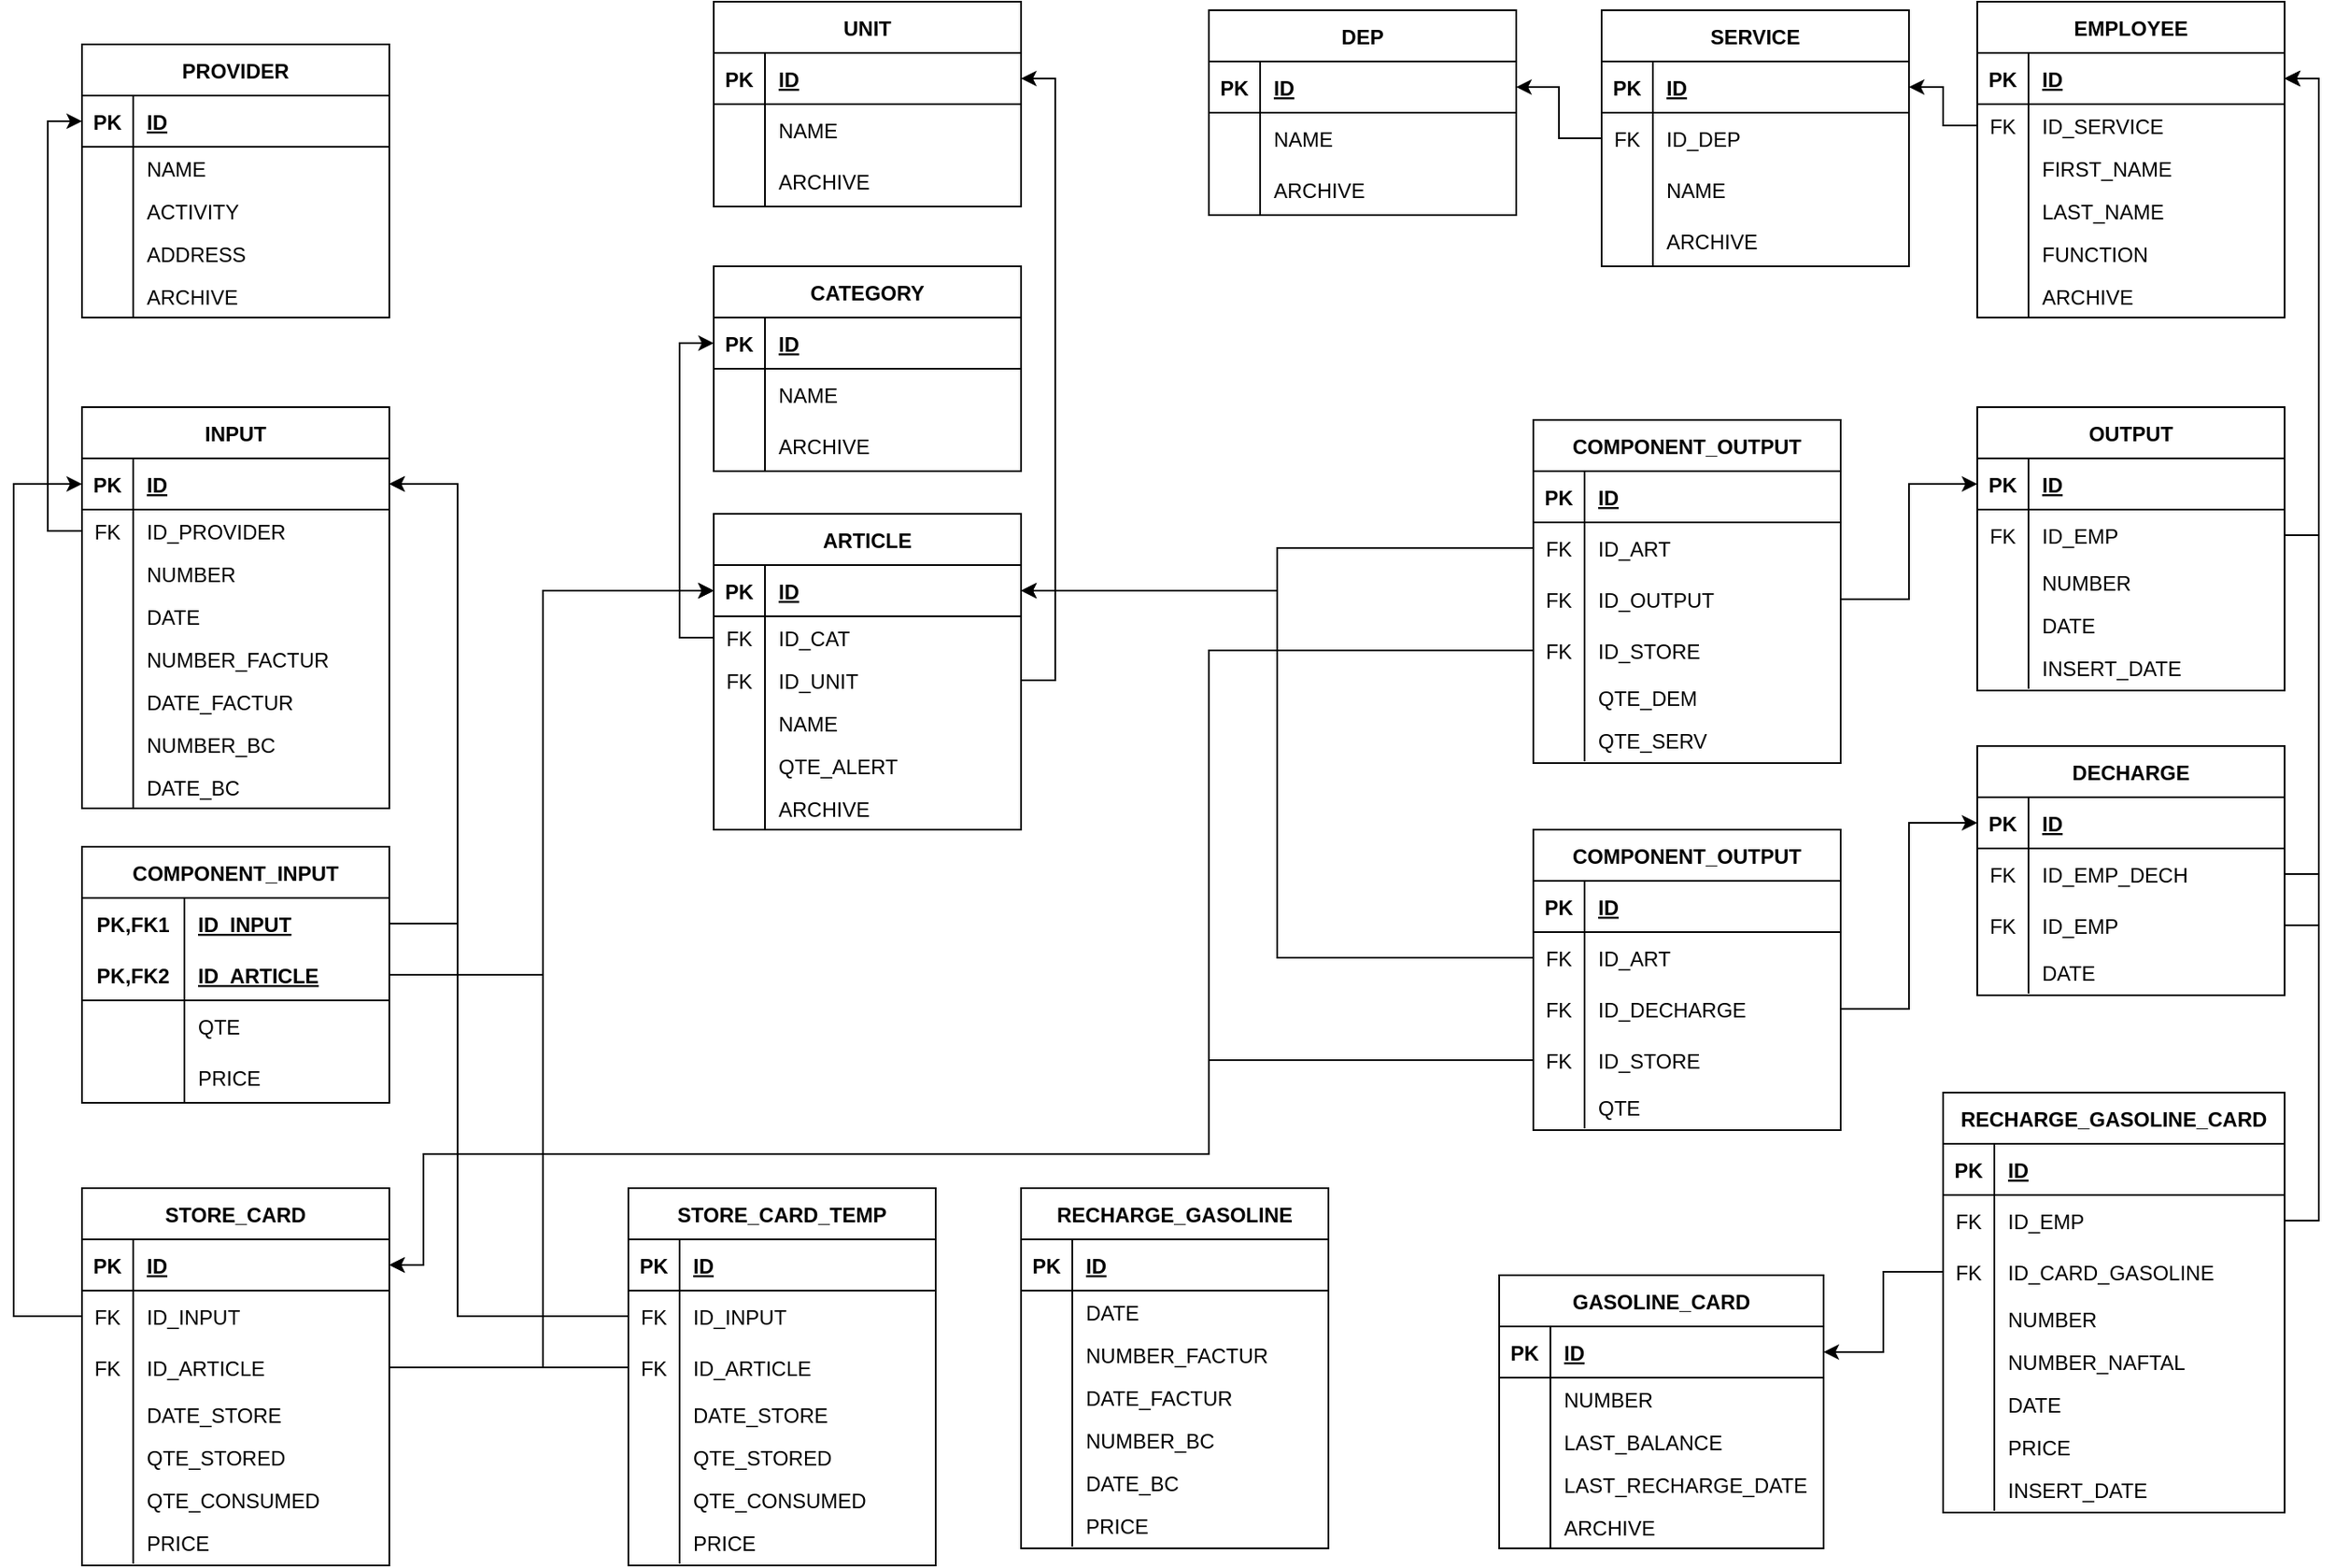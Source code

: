 <mxfile version="20.5.1" type="device"><diagram id="sn1QhTmGq8C-717Y3w3Y" name="Page-1"><mxGraphModel dx="1578" dy="876" grid="1" gridSize="10" guides="1" tooltips="1" connect="1" arrows="1" fold="1" page="1" pageScale="1" pageWidth="1654" pageHeight="1169" math="0" shadow="0"><root><mxCell id="0"/><mxCell id="1" parent="0"/><mxCell id="zC6hGohYt1Q2VK53DWe9-1" value="EMPLOYEE" style="shape=table;startSize=30;container=1;collapsible=1;childLayout=tableLayout;fixedRows=1;rowLines=0;fontStyle=1;align=center;resizeLast=1;" vertex="1" parent="1"><mxGeometry x="1350" y="45" width="180" height="185.0" as="geometry"/></mxCell><mxCell id="zC6hGohYt1Q2VK53DWe9-2" value="" style="shape=tableRow;horizontal=0;startSize=0;swimlaneHead=0;swimlaneBody=0;fillColor=none;collapsible=0;dropTarget=0;points=[[0,0.5],[1,0.5]];portConstraint=eastwest;top=0;left=0;right=0;bottom=1;" vertex="1" parent="zC6hGohYt1Q2VK53DWe9-1"><mxGeometry y="30" width="180" height="30" as="geometry"/></mxCell><mxCell id="zC6hGohYt1Q2VK53DWe9-3" value="PK" style="shape=partialRectangle;connectable=0;fillColor=none;top=0;left=0;bottom=0;right=0;fontStyle=1;overflow=hidden;" vertex="1" parent="zC6hGohYt1Q2VK53DWe9-2"><mxGeometry width="30" height="30" as="geometry"><mxRectangle width="30" height="30" as="alternateBounds"/></mxGeometry></mxCell><mxCell id="zC6hGohYt1Q2VK53DWe9-4" value="ID" style="shape=partialRectangle;connectable=0;fillColor=none;top=0;left=0;bottom=0;right=0;align=left;spacingLeft=6;fontStyle=5;overflow=hidden;" vertex="1" parent="zC6hGohYt1Q2VK53DWe9-2"><mxGeometry x="30" width="150" height="30" as="geometry"><mxRectangle width="150" height="30" as="alternateBounds"/></mxGeometry></mxCell><mxCell id="zC6hGohYt1Q2VK53DWe9-14" value="" style="shape=tableRow;horizontal=0;startSize=0;swimlaneHead=0;swimlaneBody=0;fillColor=none;collapsible=0;dropTarget=0;points=[[0,0.5],[1,0.5]];portConstraint=eastwest;top=0;left=0;right=0;bottom=0;" vertex="1" parent="zC6hGohYt1Q2VK53DWe9-1"><mxGeometry y="60" width="180" height="25" as="geometry"/></mxCell><mxCell id="zC6hGohYt1Q2VK53DWe9-15" value="FK" style="shape=partialRectangle;connectable=0;fillColor=none;top=0;left=0;bottom=0;right=0;fontStyle=0;overflow=hidden;" vertex="1" parent="zC6hGohYt1Q2VK53DWe9-14"><mxGeometry width="30" height="25" as="geometry"><mxRectangle width="30" height="25" as="alternateBounds"/></mxGeometry></mxCell><mxCell id="zC6hGohYt1Q2VK53DWe9-16" value="ID_SERVICE" style="shape=partialRectangle;connectable=0;fillColor=none;top=0;left=0;bottom=0;right=0;align=left;spacingLeft=6;fontStyle=0;overflow=hidden;" vertex="1" parent="zC6hGohYt1Q2VK53DWe9-14"><mxGeometry x="30" width="150" height="25" as="geometry"><mxRectangle width="150" height="25" as="alternateBounds"/></mxGeometry></mxCell><mxCell id="zC6hGohYt1Q2VK53DWe9-5" value="" style="shape=tableRow;horizontal=0;startSize=0;swimlaneHead=0;swimlaneBody=0;fillColor=none;collapsible=0;dropTarget=0;points=[[0,0.5],[1,0.5]];portConstraint=eastwest;top=0;left=0;right=0;bottom=0;" vertex="1" parent="zC6hGohYt1Q2VK53DWe9-1"><mxGeometry y="85" width="180" height="25" as="geometry"/></mxCell><mxCell id="zC6hGohYt1Q2VK53DWe9-6" value="" style="shape=partialRectangle;connectable=0;fillColor=none;top=0;left=0;bottom=0;right=0;editable=1;overflow=hidden;" vertex="1" parent="zC6hGohYt1Q2VK53DWe9-5"><mxGeometry width="30" height="25" as="geometry"><mxRectangle width="30" height="25" as="alternateBounds"/></mxGeometry></mxCell><mxCell id="zC6hGohYt1Q2VK53DWe9-7" value="FIRST_NAME" style="shape=partialRectangle;connectable=0;fillColor=none;top=0;left=0;bottom=0;right=0;align=left;spacingLeft=6;overflow=hidden;" vertex="1" parent="zC6hGohYt1Q2VK53DWe9-5"><mxGeometry x="30" width="150" height="25" as="geometry"><mxRectangle width="150" height="25" as="alternateBounds"/></mxGeometry></mxCell><mxCell id="zC6hGohYt1Q2VK53DWe9-8" value="" style="shape=tableRow;horizontal=0;startSize=0;swimlaneHead=0;swimlaneBody=0;fillColor=none;collapsible=0;dropTarget=0;points=[[0,0.5],[1,0.5]];portConstraint=eastwest;top=0;left=0;right=0;bottom=0;" vertex="1" parent="zC6hGohYt1Q2VK53DWe9-1"><mxGeometry y="110" width="180" height="25" as="geometry"/></mxCell><mxCell id="zC6hGohYt1Q2VK53DWe9-9" value="" style="shape=partialRectangle;connectable=0;fillColor=none;top=0;left=0;bottom=0;right=0;editable=1;overflow=hidden;" vertex="1" parent="zC6hGohYt1Q2VK53DWe9-8"><mxGeometry width="30" height="25" as="geometry"><mxRectangle width="30" height="25" as="alternateBounds"/></mxGeometry></mxCell><mxCell id="zC6hGohYt1Q2VK53DWe9-10" value="LAST_NAME" style="shape=partialRectangle;connectable=0;fillColor=none;top=0;left=0;bottom=0;right=0;align=left;spacingLeft=6;overflow=hidden;" vertex="1" parent="zC6hGohYt1Q2VK53DWe9-8"><mxGeometry x="30" width="150" height="25" as="geometry"><mxRectangle width="150" height="25" as="alternateBounds"/></mxGeometry></mxCell><mxCell id="zC6hGohYt1Q2VK53DWe9-11" value="" style="shape=tableRow;horizontal=0;startSize=0;swimlaneHead=0;swimlaneBody=0;fillColor=none;collapsible=0;dropTarget=0;points=[[0,0.5],[1,0.5]];portConstraint=eastwest;top=0;left=0;right=0;bottom=0;" vertex="1" parent="zC6hGohYt1Q2VK53DWe9-1"><mxGeometry y="135" width="180" height="25" as="geometry"/></mxCell><mxCell id="zC6hGohYt1Q2VK53DWe9-12" value="" style="shape=partialRectangle;connectable=0;fillColor=none;top=0;left=0;bottom=0;right=0;editable=1;overflow=hidden;" vertex="1" parent="zC6hGohYt1Q2VK53DWe9-11"><mxGeometry width="30" height="25" as="geometry"><mxRectangle width="30" height="25" as="alternateBounds"/></mxGeometry></mxCell><mxCell id="zC6hGohYt1Q2VK53DWe9-13" value="FUNCTION" style="shape=partialRectangle;connectable=0;fillColor=none;top=0;left=0;bottom=0;right=0;align=left;spacingLeft=6;overflow=hidden;" vertex="1" parent="zC6hGohYt1Q2VK53DWe9-11"><mxGeometry x="30" width="150" height="25" as="geometry"><mxRectangle width="150" height="25" as="alternateBounds"/></mxGeometry></mxCell><mxCell id="zC6hGohYt1Q2VK53DWe9-17" value="" style="shape=tableRow;horizontal=0;startSize=0;swimlaneHead=0;swimlaneBody=0;fillColor=none;collapsible=0;dropTarget=0;points=[[0,0.5],[1,0.5]];portConstraint=eastwest;top=0;left=0;right=0;bottom=0;" vertex="1" parent="zC6hGohYt1Q2VK53DWe9-1"><mxGeometry y="160" width="180" height="25" as="geometry"/></mxCell><mxCell id="zC6hGohYt1Q2VK53DWe9-18" value="" style="shape=partialRectangle;connectable=0;fillColor=none;top=0;left=0;bottom=0;right=0;editable=1;overflow=hidden;" vertex="1" parent="zC6hGohYt1Q2VK53DWe9-17"><mxGeometry width="30" height="25" as="geometry"><mxRectangle width="30" height="25" as="alternateBounds"/></mxGeometry></mxCell><mxCell id="zC6hGohYt1Q2VK53DWe9-19" value="ARCHIVE" style="shape=partialRectangle;connectable=0;fillColor=none;top=0;left=0;bottom=0;right=0;align=left;spacingLeft=6;overflow=hidden;" vertex="1" parent="zC6hGohYt1Q2VK53DWe9-17"><mxGeometry x="30" width="150" height="25" as="geometry"><mxRectangle width="150" height="25" as="alternateBounds"/></mxGeometry></mxCell><mxCell id="zC6hGohYt1Q2VK53DWe9-23" value="SERVICE" style="shape=table;startSize=30;container=1;collapsible=1;childLayout=tableLayout;fixedRows=1;rowLines=0;fontStyle=1;align=center;resizeLast=1;" vertex="1" parent="1"><mxGeometry x="1130" y="50" width="180" height="150" as="geometry"/></mxCell><mxCell id="zC6hGohYt1Q2VK53DWe9-24" value="" style="shape=tableRow;horizontal=0;startSize=0;swimlaneHead=0;swimlaneBody=0;fillColor=none;collapsible=0;dropTarget=0;points=[[0,0.5],[1,0.5]];portConstraint=eastwest;top=0;left=0;right=0;bottom=1;" vertex="1" parent="zC6hGohYt1Q2VK53DWe9-23"><mxGeometry y="30" width="180" height="30" as="geometry"/></mxCell><mxCell id="zC6hGohYt1Q2VK53DWe9-25" value="PK" style="shape=partialRectangle;connectable=0;fillColor=none;top=0;left=0;bottom=0;right=0;fontStyle=1;overflow=hidden;" vertex="1" parent="zC6hGohYt1Q2VK53DWe9-24"><mxGeometry width="30" height="30" as="geometry"><mxRectangle width="30" height="30" as="alternateBounds"/></mxGeometry></mxCell><mxCell id="zC6hGohYt1Q2VK53DWe9-26" value="ID" style="shape=partialRectangle;connectable=0;fillColor=none;top=0;left=0;bottom=0;right=0;align=left;spacingLeft=6;fontStyle=5;overflow=hidden;" vertex="1" parent="zC6hGohYt1Q2VK53DWe9-24"><mxGeometry x="30" width="150" height="30" as="geometry"><mxRectangle width="150" height="30" as="alternateBounds"/></mxGeometry></mxCell><mxCell id="zC6hGohYt1Q2VK53DWe9-36" value="" style="shape=tableRow;horizontal=0;startSize=0;swimlaneHead=0;swimlaneBody=0;fillColor=none;collapsible=0;dropTarget=0;points=[[0,0.5],[1,0.5]];portConstraint=eastwest;top=0;left=0;right=0;bottom=0;" vertex="1" parent="zC6hGohYt1Q2VK53DWe9-23"><mxGeometry y="60" width="180" height="30" as="geometry"/></mxCell><mxCell id="zC6hGohYt1Q2VK53DWe9-37" value="FK" style="shape=partialRectangle;connectable=0;fillColor=none;top=0;left=0;bottom=0;right=0;fontStyle=0;overflow=hidden;" vertex="1" parent="zC6hGohYt1Q2VK53DWe9-36"><mxGeometry width="30" height="30" as="geometry"><mxRectangle width="30" height="30" as="alternateBounds"/></mxGeometry></mxCell><mxCell id="zC6hGohYt1Q2VK53DWe9-38" value="ID_DEP" style="shape=partialRectangle;connectable=0;fillColor=none;top=0;left=0;bottom=0;right=0;align=left;spacingLeft=6;fontStyle=0;overflow=hidden;" vertex="1" parent="zC6hGohYt1Q2VK53DWe9-36"><mxGeometry x="30" width="150" height="30" as="geometry"><mxRectangle width="150" height="30" as="alternateBounds"/></mxGeometry></mxCell><mxCell id="zC6hGohYt1Q2VK53DWe9-27" value="" style="shape=tableRow;horizontal=0;startSize=0;swimlaneHead=0;swimlaneBody=0;fillColor=none;collapsible=0;dropTarget=0;points=[[0,0.5],[1,0.5]];portConstraint=eastwest;top=0;left=0;right=0;bottom=0;" vertex="1" parent="zC6hGohYt1Q2VK53DWe9-23"><mxGeometry y="90" width="180" height="30" as="geometry"/></mxCell><mxCell id="zC6hGohYt1Q2VK53DWe9-28" value="" style="shape=partialRectangle;connectable=0;fillColor=none;top=0;left=0;bottom=0;right=0;editable=1;overflow=hidden;" vertex="1" parent="zC6hGohYt1Q2VK53DWe9-27"><mxGeometry width="30" height="30" as="geometry"><mxRectangle width="30" height="30" as="alternateBounds"/></mxGeometry></mxCell><mxCell id="zC6hGohYt1Q2VK53DWe9-29" value="NAME" style="shape=partialRectangle;connectable=0;fillColor=none;top=0;left=0;bottom=0;right=0;align=left;spacingLeft=6;overflow=hidden;" vertex="1" parent="zC6hGohYt1Q2VK53DWe9-27"><mxGeometry x="30" width="150" height="30" as="geometry"><mxRectangle width="150" height="30" as="alternateBounds"/></mxGeometry></mxCell><mxCell id="zC6hGohYt1Q2VK53DWe9-30" value="" style="shape=tableRow;horizontal=0;startSize=0;swimlaneHead=0;swimlaneBody=0;fillColor=none;collapsible=0;dropTarget=0;points=[[0,0.5],[1,0.5]];portConstraint=eastwest;top=0;left=0;right=0;bottom=0;" vertex="1" parent="zC6hGohYt1Q2VK53DWe9-23"><mxGeometry y="120" width="180" height="30" as="geometry"/></mxCell><mxCell id="zC6hGohYt1Q2VK53DWe9-31" value="" style="shape=partialRectangle;connectable=0;fillColor=none;top=0;left=0;bottom=0;right=0;editable=1;overflow=hidden;" vertex="1" parent="zC6hGohYt1Q2VK53DWe9-30"><mxGeometry width="30" height="30" as="geometry"><mxRectangle width="30" height="30" as="alternateBounds"/></mxGeometry></mxCell><mxCell id="zC6hGohYt1Q2VK53DWe9-32" value="ARCHIVE" style="shape=partialRectangle;connectable=0;fillColor=none;top=0;left=0;bottom=0;right=0;align=left;spacingLeft=6;overflow=hidden;" vertex="1" parent="zC6hGohYt1Q2VK53DWe9-30"><mxGeometry x="30" width="150" height="30" as="geometry"><mxRectangle width="150" height="30" as="alternateBounds"/></mxGeometry></mxCell><mxCell id="zC6hGohYt1Q2VK53DWe9-41" value="ARTICLE" style="shape=table;startSize=30;container=1;collapsible=1;childLayout=tableLayout;fixedRows=1;rowLines=0;fontStyle=1;align=center;resizeLast=1;" vertex="1" parent="1"><mxGeometry x="610" y="345" width="180" height="185" as="geometry"/></mxCell><mxCell id="zC6hGohYt1Q2VK53DWe9-42" value="" style="shape=tableRow;horizontal=0;startSize=0;swimlaneHead=0;swimlaneBody=0;fillColor=none;collapsible=0;dropTarget=0;points=[[0,0.5],[1,0.5]];portConstraint=eastwest;top=0;left=0;right=0;bottom=1;" vertex="1" parent="zC6hGohYt1Q2VK53DWe9-41"><mxGeometry y="30" width="180" height="30" as="geometry"/></mxCell><mxCell id="zC6hGohYt1Q2VK53DWe9-43" value="PK" style="shape=partialRectangle;connectable=0;fillColor=none;top=0;left=0;bottom=0;right=0;fontStyle=1;overflow=hidden;" vertex="1" parent="zC6hGohYt1Q2VK53DWe9-42"><mxGeometry width="30" height="30" as="geometry"><mxRectangle width="30" height="30" as="alternateBounds"/></mxGeometry></mxCell><mxCell id="zC6hGohYt1Q2VK53DWe9-44" value="ID" style="shape=partialRectangle;connectable=0;fillColor=none;top=0;left=0;bottom=0;right=0;align=left;spacingLeft=6;fontStyle=5;overflow=hidden;" vertex="1" parent="zC6hGohYt1Q2VK53DWe9-42"><mxGeometry x="30" width="150" height="30" as="geometry"><mxRectangle width="150" height="30" as="alternateBounds"/></mxGeometry></mxCell><mxCell id="zC6hGohYt1Q2VK53DWe9-55" value="" style="shape=tableRow;horizontal=0;startSize=0;swimlaneHead=0;swimlaneBody=0;fillColor=none;collapsible=0;dropTarget=0;points=[[0,0.5],[1,0.5]];portConstraint=eastwest;top=0;left=0;right=0;bottom=0;" vertex="1" parent="zC6hGohYt1Q2VK53DWe9-41"><mxGeometry y="60" width="180" height="25" as="geometry"/></mxCell><mxCell id="zC6hGohYt1Q2VK53DWe9-56" value="FK" style="shape=partialRectangle;connectable=0;fillColor=none;top=0;left=0;bottom=0;right=0;fontStyle=0;overflow=hidden;" vertex="1" parent="zC6hGohYt1Q2VK53DWe9-55"><mxGeometry width="30" height="25" as="geometry"><mxRectangle width="30" height="25" as="alternateBounds"/></mxGeometry></mxCell><mxCell id="zC6hGohYt1Q2VK53DWe9-57" value="ID_CAT" style="shape=partialRectangle;connectable=0;fillColor=none;top=0;left=0;bottom=0;right=0;align=left;spacingLeft=6;fontStyle=0;overflow=hidden;" vertex="1" parent="zC6hGohYt1Q2VK53DWe9-55"><mxGeometry x="30" width="150" height="25" as="geometry"><mxRectangle width="150" height="25" as="alternateBounds"/></mxGeometry></mxCell><mxCell id="zC6hGohYt1Q2VK53DWe9-58" value="" style="shape=tableRow;horizontal=0;startSize=0;swimlaneHead=0;swimlaneBody=0;fillColor=none;collapsible=0;dropTarget=0;points=[[0,0.5],[1,0.5]];portConstraint=eastwest;top=0;left=0;right=0;bottom=0;" vertex="1" parent="zC6hGohYt1Q2VK53DWe9-41"><mxGeometry y="85" width="180" height="25" as="geometry"/></mxCell><mxCell id="zC6hGohYt1Q2VK53DWe9-59" value="FK" style="shape=partialRectangle;connectable=0;fillColor=none;top=0;left=0;bottom=0;right=0;fontStyle=0;overflow=hidden;" vertex="1" parent="zC6hGohYt1Q2VK53DWe9-58"><mxGeometry width="30" height="25" as="geometry"><mxRectangle width="30" height="25" as="alternateBounds"/></mxGeometry></mxCell><mxCell id="zC6hGohYt1Q2VK53DWe9-60" value="ID_UNIT" style="shape=partialRectangle;connectable=0;fillColor=none;top=0;left=0;bottom=0;right=0;align=left;spacingLeft=6;fontStyle=0;overflow=hidden;" vertex="1" parent="zC6hGohYt1Q2VK53DWe9-58"><mxGeometry x="30" width="150" height="25" as="geometry"><mxRectangle width="150" height="25" as="alternateBounds"/></mxGeometry></mxCell><mxCell id="zC6hGohYt1Q2VK53DWe9-45" value="" style="shape=tableRow;horizontal=0;startSize=0;swimlaneHead=0;swimlaneBody=0;fillColor=none;collapsible=0;dropTarget=0;points=[[0,0.5],[1,0.5]];portConstraint=eastwest;top=0;left=0;right=0;bottom=0;" vertex="1" parent="zC6hGohYt1Q2VK53DWe9-41"><mxGeometry y="110" width="180" height="25" as="geometry"/></mxCell><mxCell id="zC6hGohYt1Q2VK53DWe9-46" value="" style="shape=partialRectangle;connectable=0;fillColor=none;top=0;left=0;bottom=0;right=0;editable=1;overflow=hidden;" vertex="1" parent="zC6hGohYt1Q2VK53DWe9-45"><mxGeometry width="30" height="25" as="geometry"><mxRectangle width="30" height="25" as="alternateBounds"/></mxGeometry></mxCell><mxCell id="zC6hGohYt1Q2VK53DWe9-47" value="NAME" style="shape=partialRectangle;connectable=0;fillColor=none;top=0;left=0;bottom=0;right=0;align=left;spacingLeft=6;overflow=hidden;" vertex="1" parent="zC6hGohYt1Q2VK53DWe9-45"><mxGeometry x="30" width="150" height="25" as="geometry"><mxRectangle width="150" height="25" as="alternateBounds"/></mxGeometry></mxCell><mxCell id="zC6hGohYt1Q2VK53DWe9-48" value="" style="shape=tableRow;horizontal=0;startSize=0;swimlaneHead=0;swimlaneBody=0;fillColor=none;collapsible=0;dropTarget=0;points=[[0,0.5],[1,0.5]];portConstraint=eastwest;top=0;left=0;right=0;bottom=0;" vertex="1" parent="zC6hGohYt1Q2VK53DWe9-41"><mxGeometry y="135" width="180" height="25" as="geometry"/></mxCell><mxCell id="zC6hGohYt1Q2VK53DWe9-49" value="" style="shape=partialRectangle;connectable=0;fillColor=none;top=0;left=0;bottom=0;right=0;editable=1;overflow=hidden;" vertex="1" parent="zC6hGohYt1Q2VK53DWe9-48"><mxGeometry width="30" height="25" as="geometry"><mxRectangle width="30" height="25" as="alternateBounds"/></mxGeometry></mxCell><mxCell id="zC6hGohYt1Q2VK53DWe9-50" value="QTE_ALERT" style="shape=partialRectangle;connectable=0;fillColor=none;top=0;left=0;bottom=0;right=0;align=left;spacingLeft=6;overflow=hidden;" vertex="1" parent="zC6hGohYt1Q2VK53DWe9-48"><mxGeometry x="30" width="150" height="25" as="geometry"><mxRectangle width="150" height="25" as="alternateBounds"/></mxGeometry></mxCell><mxCell id="zC6hGohYt1Q2VK53DWe9-51" value="" style="shape=tableRow;horizontal=0;startSize=0;swimlaneHead=0;swimlaneBody=0;fillColor=none;collapsible=0;dropTarget=0;points=[[0,0.5],[1,0.5]];portConstraint=eastwest;top=0;left=0;right=0;bottom=0;" vertex="1" parent="zC6hGohYt1Q2VK53DWe9-41"><mxGeometry y="160" width="180" height="25" as="geometry"/></mxCell><mxCell id="zC6hGohYt1Q2VK53DWe9-52" value="" style="shape=partialRectangle;connectable=0;fillColor=none;top=0;left=0;bottom=0;right=0;editable=1;overflow=hidden;" vertex="1" parent="zC6hGohYt1Q2VK53DWe9-51"><mxGeometry width="30" height="25" as="geometry"><mxRectangle width="30" height="25" as="alternateBounds"/></mxGeometry></mxCell><mxCell id="zC6hGohYt1Q2VK53DWe9-53" value="ARCHIVE" style="shape=partialRectangle;connectable=0;fillColor=none;top=0;left=0;bottom=0;right=0;align=left;spacingLeft=6;overflow=hidden;" vertex="1" parent="zC6hGohYt1Q2VK53DWe9-51"><mxGeometry x="30" width="150" height="25" as="geometry"><mxRectangle width="150" height="25" as="alternateBounds"/></mxGeometry></mxCell><mxCell id="zC6hGohYt1Q2VK53DWe9-61" value="CATEGORY" style="shape=table;startSize=30;container=1;collapsible=1;childLayout=tableLayout;fixedRows=1;rowLines=0;fontStyle=1;align=center;resizeLast=1;" vertex="1" parent="1"><mxGeometry x="610" y="200" width="180" height="120" as="geometry"/></mxCell><mxCell id="zC6hGohYt1Q2VK53DWe9-62" value="" style="shape=tableRow;horizontal=0;startSize=0;swimlaneHead=0;swimlaneBody=0;fillColor=none;collapsible=0;dropTarget=0;points=[[0,0.5],[1,0.5]];portConstraint=eastwest;top=0;left=0;right=0;bottom=1;" vertex="1" parent="zC6hGohYt1Q2VK53DWe9-61"><mxGeometry y="30" width="180" height="30" as="geometry"/></mxCell><mxCell id="zC6hGohYt1Q2VK53DWe9-63" value="PK" style="shape=partialRectangle;connectable=0;fillColor=none;top=0;left=0;bottom=0;right=0;fontStyle=1;overflow=hidden;" vertex="1" parent="zC6hGohYt1Q2VK53DWe9-62"><mxGeometry width="30" height="30" as="geometry"><mxRectangle width="30" height="30" as="alternateBounds"/></mxGeometry></mxCell><mxCell id="zC6hGohYt1Q2VK53DWe9-64" value="ID" style="shape=partialRectangle;connectable=0;fillColor=none;top=0;left=0;bottom=0;right=0;align=left;spacingLeft=6;fontStyle=5;overflow=hidden;" vertex="1" parent="zC6hGohYt1Q2VK53DWe9-62"><mxGeometry x="30" width="150" height="30" as="geometry"><mxRectangle width="150" height="30" as="alternateBounds"/></mxGeometry></mxCell><mxCell id="zC6hGohYt1Q2VK53DWe9-68" value="" style="shape=tableRow;horizontal=0;startSize=0;swimlaneHead=0;swimlaneBody=0;fillColor=none;collapsible=0;dropTarget=0;points=[[0,0.5],[1,0.5]];portConstraint=eastwest;top=0;left=0;right=0;bottom=0;" vertex="1" parent="zC6hGohYt1Q2VK53DWe9-61"><mxGeometry y="60" width="180" height="30" as="geometry"/></mxCell><mxCell id="zC6hGohYt1Q2VK53DWe9-69" value="" style="shape=partialRectangle;connectable=0;fillColor=none;top=0;left=0;bottom=0;right=0;editable=1;overflow=hidden;" vertex="1" parent="zC6hGohYt1Q2VK53DWe9-68"><mxGeometry width="30" height="30" as="geometry"><mxRectangle width="30" height="30" as="alternateBounds"/></mxGeometry></mxCell><mxCell id="zC6hGohYt1Q2VK53DWe9-70" value="NAME" style="shape=partialRectangle;connectable=0;fillColor=none;top=0;left=0;bottom=0;right=0;align=left;spacingLeft=6;overflow=hidden;" vertex="1" parent="zC6hGohYt1Q2VK53DWe9-68"><mxGeometry x="30" width="150" height="30" as="geometry"><mxRectangle width="150" height="30" as="alternateBounds"/></mxGeometry></mxCell><mxCell id="zC6hGohYt1Q2VK53DWe9-71" value="" style="shape=tableRow;horizontal=0;startSize=0;swimlaneHead=0;swimlaneBody=0;fillColor=none;collapsible=0;dropTarget=0;points=[[0,0.5],[1,0.5]];portConstraint=eastwest;top=0;left=0;right=0;bottom=0;" vertex="1" parent="zC6hGohYt1Q2VK53DWe9-61"><mxGeometry y="90" width="180" height="30" as="geometry"/></mxCell><mxCell id="zC6hGohYt1Q2VK53DWe9-72" value="" style="shape=partialRectangle;connectable=0;fillColor=none;top=0;left=0;bottom=0;right=0;editable=1;overflow=hidden;" vertex="1" parent="zC6hGohYt1Q2VK53DWe9-71"><mxGeometry width="30" height="30" as="geometry"><mxRectangle width="30" height="30" as="alternateBounds"/></mxGeometry></mxCell><mxCell id="zC6hGohYt1Q2VK53DWe9-73" value="ARCHIVE" style="shape=partialRectangle;connectable=0;fillColor=none;top=0;left=0;bottom=0;right=0;align=left;spacingLeft=6;overflow=hidden;" vertex="1" parent="zC6hGohYt1Q2VK53DWe9-71"><mxGeometry x="30" width="150" height="30" as="geometry"><mxRectangle width="150" height="30" as="alternateBounds"/></mxGeometry></mxCell><mxCell id="zC6hGohYt1Q2VK53DWe9-75" value="UNIT" style="shape=table;startSize=30;container=1;collapsible=1;childLayout=tableLayout;fixedRows=1;rowLines=0;fontStyle=1;align=center;resizeLast=1;" vertex="1" parent="1"><mxGeometry x="610" y="45" width="180" height="120" as="geometry"/></mxCell><mxCell id="zC6hGohYt1Q2VK53DWe9-76" value="" style="shape=tableRow;horizontal=0;startSize=0;swimlaneHead=0;swimlaneBody=0;fillColor=none;collapsible=0;dropTarget=0;points=[[0,0.5],[1,0.5]];portConstraint=eastwest;top=0;left=0;right=0;bottom=1;" vertex="1" parent="zC6hGohYt1Q2VK53DWe9-75"><mxGeometry y="30" width="180" height="30" as="geometry"/></mxCell><mxCell id="zC6hGohYt1Q2VK53DWe9-77" value="PK" style="shape=partialRectangle;connectable=0;fillColor=none;top=0;left=0;bottom=0;right=0;fontStyle=1;overflow=hidden;" vertex="1" parent="zC6hGohYt1Q2VK53DWe9-76"><mxGeometry width="30" height="30" as="geometry"><mxRectangle width="30" height="30" as="alternateBounds"/></mxGeometry></mxCell><mxCell id="zC6hGohYt1Q2VK53DWe9-78" value="ID" style="shape=partialRectangle;connectable=0;fillColor=none;top=0;left=0;bottom=0;right=0;align=left;spacingLeft=6;fontStyle=5;overflow=hidden;" vertex="1" parent="zC6hGohYt1Q2VK53DWe9-76"><mxGeometry x="30" width="150" height="30" as="geometry"><mxRectangle width="150" height="30" as="alternateBounds"/></mxGeometry></mxCell><mxCell id="zC6hGohYt1Q2VK53DWe9-79" value="" style="shape=tableRow;horizontal=0;startSize=0;swimlaneHead=0;swimlaneBody=0;fillColor=none;collapsible=0;dropTarget=0;points=[[0,0.5],[1,0.5]];portConstraint=eastwest;top=0;left=0;right=0;bottom=0;" vertex="1" parent="zC6hGohYt1Q2VK53DWe9-75"><mxGeometry y="60" width="180" height="30" as="geometry"/></mxCell><mxCell id="zC6hGohYt1Q2VK53DWe9-80" value="" style="shape=partialRectangle;connectable=0;fillColor=none;top=0;left=0;bottom=0;right=0;editable=1;overflow=hidden;" vertex="1" parent="zC6hGohYt1Q2VK53DWe9-79"><mxGeometry width="30" height="30" as="geometry"><mxRectangle width="30" height="30" as="alternateBounds"/></mxGeometry></mxCell><mxCell id="zC6hGohYt1Q2VK53DWe9-81" value="NAME" style="shape=partialRectangle;connectable=0;fillColor=none;top=0;left=0;bottom=0;right=0;align=left;spacingLeft=6;overflow=hidden;" vertex="1" parent="zC6hGohYt1Q2VK53DWe9-79"><mxGeometry x="30" width="150" height="30" as="geometry"><mxRectangle width="150" height="30" as="alternateBounds"/></mxGeometry></mxCell><mxCell id="zC6hGohYt1Q2VK53DWe9-82" value="" style="shape=tableRow;horizontal=0;startSize=0;swimlaneHead=0;swimlaneBody=0;fillColor=none;collapsible=0;dropTarget=0;points=[[0,0.5],[1,0.5]];portConstraint=eastwest;top=0;left=0;right=0;bottom=0;" vertex="1" parent="zC6hGohYt1Q2VK53DWe9-75"><mxGeometry y="90" width="180" height="30" as="geometry"/></mxCell><mxCell id="zC6hGohYt1Q2VK53DWe9-83" value="" style="shape=partialRectangle;connectable=0;fillColor=none;top=0;left=0;bottom=0;right=0;editable=1;overflow=hidden;" vertex="1" parent="zC6hGohYt1Q2VK53DWe9-82"><mxGeometry width="30" height="30" as="geometry"><mxRectangle width="30" height="30" as="alternateBounds"/></mxGeometry></mxCell><mxCell id="zC6hGohYt1Q2VK53DWe9-84" value="ARCHIVE" style="shape=partialRectangle;connectable=0;fillColor=none;top=0;left=0;bottom=0;right=0;align=left;spacingLeft=6;overflow=hidden;" vertex="1" parent="zC6hGohYt1Q2VK53DWe9-82"><mxGeometry x="30" width="150" height="30" as="geometry"><mxRectangle width="150" height="30" as="alternateBounds"/></mxGeometry></mxCell><mxCell id="zC6hGohYt1Q2VK53DWe9-86" value="DEP" style="shape=table;startSize=30;container=1;collapsible=1;childLayout=tableLayout;fixedRows=1;rowLines=0;fontStyle=1;align=center;resizeLast=1;" vertex="1" parent="1"><mxGeometry x="900" y="50" width="180" height="120" as="geometry"/></mxCell><mxCell id="zC6hGohYt1Q2VK53DWe9-87" value="" style="shape=tableRow;horizontal=0;startSize=0;swimlaneHead=0;swimlaneBody=0;fillColor=none;collapsible=0;dropTarget=0;points=[[0,0.5],[1,0.5]];portConstraint=eastwest;top=0;left=0;right=0;bottom=1;" vertex="1" parent="zC6hGohYt1Q2VK53DWe9-86"><mxGeometry y="30" width="180" height="30" as="geometry"/></mxCell><mxCell id="zC6hGohYt1Q2VK53DWe9-88" value="PK" style="shape=partialRectangle;connectable=0;fillColor=none;top=0;left=0;bottom=0;right=0;fontStyle=1;overflow=hidden;" vertex="1" parent="zC6hGohYt1Q2VK53DWe9-87"><mxGeometry width="30" height="30" as="geometry"><mxRectangle width="30" height="30" as="alternateBounds"/></mxGeometry></mxCell><mxCell id="zC6hGohYt1Q2VK53DWe9-89" value="ID" style="shape=partialRectangle;connectable=0;fillColor=none;top=0;left=0;bottom=0;right=0;align=left;spacingLeft=6;fontStyle=5;overflow=hidden;" vertex="1" parent="zC6hGohYt1Q2VK53DWe9-87"><mxGeometry x="30" width="150" height="30" as="geometry"><mxRectangle width="150" height="30" as="alternateBounds"/></mxGeometry></mxCell><mxCell id="zC6hGohYt1Q2VK53DWe9-90" value="" style="shape=tableRow;horizontal=0;startSize=0;swimlaneHead=0;swimlaneBody=0;fillColor=none;collapsible=0;dropTarget=0;points=[[0,0.5],[1,0.5]];portConstraint=eastwest;top=0;left=0;right=0;bottom=0;" vertex="1" parent="zC6hGohYt1Q2VK53DWe9-86"><mxGeometry y="60" width="180" height="30" as="geometry"/></mxCell><mxCell id="zC6hGohYt1Q2VK53DWe9-91" value="" style="shape=partialRectangle;connectable=0;fillColor=none;top=0;left=0;bottom=0;right=0;editable=1;overflow=hidden;" vertex="1" parent="zC6hGohYt1Q2VK53DWe9-90"><mxGeometry width="30" height="30" as="geometry"><mxRectangle width="30" height="30" as="alternateBounds"/></mxGeometry></mxCell><mxCell id="zC6hGohYt1Q2VK53DWe9-92" value="NAME" style="shape=partialRectangle;connectable=0;fillColor=none;top=0;left=0;bottom=0;right=0;align=left;spacingLeft=6;overflow=hidden;" vertex="1" parent="zC6hGohYt1Q2VK53DWe9-90"><mxGeometry x="30" width="150" height="30" as="geometry"><mxRectangle width="150" height="30" as="alternateBounds"/></mxGeometry></mxCell><mxCell id="zC6hGohYt1Q2VK53DWe9-93" value="" style="shape=tableRow;horizontal=0;startSize=0;swimlaneHead=0;swimlaneBody=0;fillColor=none;collapsible=0;dropTarget=0;points=[[0,0.5],[1,0.5]];portConstraint=eastwest;top=0;left=0;right=0;bottom=0;" vertex="1" parent="zC6hGohYt1Q2VK53DWe9-86"><mxGeometry y="90" width="180" height="30" as="geometry"/></mxCell><mxCell id="zC6hGohYt1Q2VK53DWe9-94" value="" style="shape=partialRectangle;connectable=0;fillColor=none;top=0;left=0;bottom=0;right=0;editable=1;overflow=hidden;" vertex="1" parent="zC6hGohYt1Q2VK53DWe9-93"><mxGeometry width="30" height="30" as="geometry"><mxRectangle width="30" height="30" as="alternateBounds"/></mxGeometry></mxCell><mxCell id="zC6hGohYt1Q2VK53DWe9-95" value="ARCHIVE" style="shape=partialRectangle;connectable=0;fillColor=none;top=0;left=0;bottom=0;right=0;align=left;spacingLeft=6;overflow=hidden;" vertex="1" parent="zC6hGohYt1Q2VK53DWe9-93"><mxGeometry x="30" width="150" height="30" as="geometry"><mxRectangle width="150" height="30" as="alternateBounds"/></mxGeometry></mxCell><mxCell id="zC6hGohYt1Q2VK53DWe9-97" value="PROVIDER" style="shape=table;startSize=30;container=1;collapsible=1;childLayout=tableLayout;fixedRows=1;rowLines=0;fontStyle=1;align=center;resizeLast=1;" vertex="1" parent="1"><mxGeometry x="240" y="70" width="180" height="160.0" as="geometry"/></mxCell><mxCell id="zC6hGohYt1Q2VK53DWe9-98" value="" style="shape=tableRow;horizontal=0;startSize=0;swimlaneHead=0;swimlaneBody=0;fillColor=none;collapsible=0;dropTarget=0;points=[[0,0.5],[1,0.5]];portConstraint=eastwest;top=0;left=0;right=0;bottom=1;" vertex="1" parent="zC6hGohYt1Q2VK53DWe9-97"><mxGeometry y="30" width="180" height="30" as="geometry"/></mxCell><mxCell id="zC6hGohYt1Q2VK53DWe9-99" value="PK" style="shape=partialRectangle;connectable=0;fillColor=none;top=0;left=0;bottom=0;right=0;fontStyle=1;overflow=hidden;" vertex="1" parent="zC6hGohYt1Q2VK53DWe9-98"><mxGeometry width="30" height="30" as="geometry"><mxRectangle width="30" height="30" as="alternateBounds"/></mxGeometry></mxCell><mxCell id="zC6hGohYt1Q2VK53DWe9-100" value="ID" style="shape=partialRectangle;connectable=0;fillColor=none;top=0;left=0;bottom=0;right=0;align=left;spacingLeft=6;fontStyle=5;overflow=hidden;" vertex="1" parent="zC6hGohYt1Q2VK53DWe9-98"><mxGeometry x="30" width="150" height="30" as="geometry"><mxRectangle width="150" height="30" as="alternateBounds"/></mxGeometry></mxCell><mxCell id="zC6hGohYt1Q2VK53DWe9-104" value="" style="shape=tableRow;horizontal=0;startSize=0;swimlaneHead=0;swimlaneBody=0;fillColor=none;collapsible=0;dropTarget=0;points=[[0,0.5],[1,0.5]];portConstraint=eastwest;top=0;left=0;right=0;bottom=0;" vertex="1" parent="zC6hGohYt1Q2VK53DWe9-97"><mxGeometry y="60" width="180" height="25" as="geometry"/></mxCell><mxCell id="zC6hGohYt1Q2VK53DWe9-105" value="" style="shape=partialRectangle;connectable=0;fillColor=none;top=0;left=0;bottom=0;right=0;editable=1;overflow=hidden;" vertex="1" parent="zC6hGohYt1Q2VK53DWe9-104"><mxGeometry width="30" height="25" as="geometry"><mxRectangle width="30" height="25" as="alternateBounds"/></mxGeometry></mxCell><mxCell id="zC6hGohYt1Q2VK53DWe9-106" value="NAME" style="shape=partialRectangle;connectable=0;fillColor=none;top=0;left=0;bottom=0;right=0;align=left;spacingLeft=6;overflow=hidden;" vertex="1" parent="zC6hGohYt1Q2VK53DWe9-104"><mxGeometry x="30" width="150" height="25" as="geometry"><mxRectangle width="150" height="25" as="alternateBounds"/></mxGeometry></mxCell><mxCell id="zC6hGohYt1Q2VK53DWe9-107" value="" style="shape=tableRow;horizontal=0;startSize=0;swimlaneHead=0;swimlaneBody=0;fillColor=none;collapsible=0;dropTarget=0;points=[[0,0.5],[1,0.5]];portConstraint=eastwest;top=0;left=0;right=0;bottom=0;" vertex="1" parent="zC6hGohYt1Q2VK53DWe9-97"><mxGeometry y="85" width="180" height="25" as="geometry"/></mxCell><mxCell id="zC6hGohYt1Q2VK53DWe9-108" value="" style="shape=partialRectangle;connectable=0;fillColor=none;top=0;left=0;bottom=0;right=0;editable=1;overflow=hidden;" vertex="1" parent="zC6hGohYt1Q2VK53DWe9-107"><mxGeometry width="30" height="25" as="geometry"><mxRectangle width="30" height="25" as="alternateBounds"/></mxGeometry></mxCell><mxCell id="zC6hGohYt1Q2VK53DWe9-109" value="ACTIVITY" style="shape=partialRectangle;connectable=0;fillColor=none;top=0;left=0;bottom=0;right=0;align=left;spacingLeft=6;overflow=hidden;" vertex="1" parent="zC6hGohYt1Q2VK53DWe9-107"><mxGeometry x="30" width="150" height="25" as="geometry"><mxRectangle width="150" height="25" as="alternateBounds"/></mxGeometry></mxCell><mxCell id="zC6hGohYt1Q2VK53DWe9-110" value="" style="shape=tableRow;horizontal=0;startSize=0;swimlaneHead=0;swimlaneBody=0;fillColor=none;collapsible=0;dropTarget=0;points=[[0,0.5],[1,0.5]];portConstraint=eastwest;top=0;left=0;right=0;bottom=0;" vertex="1" parent="zC6hGohYt1Q2VK53DWe9-97"><mxGeometry y="110" width="180" height="25" as="geometry"/></mxCell><mxCell id="zC6hGohYt1Q2VK53DWe9-111" value="" style="shape=partialRectangle;connectable=0;fillColor=none;top=0;left=0;bottom=0;right=0;editable=1;overflow=hidden;" vertex="1" parent="zC6hGohYt1Q2VK53DWe9-110"><mxGeometry width="30" height="25" as="geometry"><mxRectangle width="30" height="25" as="alternateBounds"/></mxGeometry></mxCell><mxCell id="zC6hGohYt1Q2VK53DWe9-112" value="ADDRESS" style="shape=partialRectangle;connectable=0;fillColor=none;top=0;left=0;bottom=0;right=0;align=left;spacingLeft=6;overflow=hidden;" vertex="1" parent="zC6hGohYt1Q2VK53DWe9-110"><mxGeometry x="30" width="150" height="25" as="geometry"><mxRectangle width="150" height="25" as="alternateBounds"/></mxGeometry></mxCell><mxCell id="zC6hGohYt1Q2VK53DWe9-113" value="" style="shape=tableRow;horizontal=0;startSize=0;swimlaneHead=0;swimlaneBody=0;fillColor=none;collapsible=0;dropTarget=0;points=[[0,0.5],[1,0.5]];portConstraint=eastwest;top=0;left=0;right=0;bottom=0;" vertex="1" parent="zC6hGohYt1Q2VK53DWe9-97"><mxGeometry y="135" width="180" height="25" as="geometry"/></mxCell><mxCell id="zC6hGohYt1Q2VK53DWe9-114" value="" style="shape=partialRectangle;connectable=0;fillColor=none;top=0;left=0;bottom=0;right=0;editable=1;overflow=hidden;" vertex="1" parent="zC6hGohYt1Q2VK53DWe9-113"><mxGeometry width="30" height="25" as="geometry"><mxRectangle width="30" height="25" as="alternateBounds"/></mxGeometry></mxCell><mxCell id="zC6hGohYt1Q2VK53DWe9-115" value="ARCHIVE" style="shape=partialRectangle;connectable=0;fillColor=none;top=0;left=0;bottom=0;right=0;align=left;spacingLeft=6;overflow=hidden;" vertex="1" parent="zC6hGohYt1Q2VK53DWe9-113"><mxGeometry x="30" width="150" height="25" as="geometry"><mxRectangle width="150" height="25" as="alternateBounds"/></mxGeometry></mxCell><mxCell id="zC6hGohYt1Q2VK53DWe9-116" value="GASOLINE_CARD" style="shape=table;startSize=30;container=1;collapsible=1;childLayout=tableLayout;fixedRows=1;rowLines=0;fontStyle=1;align=center;resizeLast=1;" vertex="1" parent="1"><mxGeometry x="1070" y="791" width="190" height="160" as="geometry"/></mxCell><mxCell id="zC6hGohYt1Q2VK53DWe9-117" value="" style="shape=tableRow;horizontal=0;startSize=0;swimlaneHead=0;swimlaneBody=0;fillColor=none;collapsible=0;dropTarget=0;points=[[0,0.5],[1,0.5]];portConstraint=eastwest;top=0;left=0;right=0;bottom=1;" vertex="1" parent="zC6hGohYt1Q2VK53DWe9-116"><mxGeometry y="30" width="190" height="30" as="geometry"/></mxCell><mxCell id="zC6hGohYt1Q2VK53DWe9-118" value="PK" style="shape=partialRectangle;connectable=0;fillColor=none;top=0;left=0;bottom=0;right=0;fontStyle=1;overflow=hidden;" vertex="1" parent="zC6hGohYt1Q2VK53DWe9-117"><mxGeometry width="30" height="30" as="geometry"><mxRectangle width="30" height="30" as="alternateBounds"/></mxGeometry></mxCell><mxCell id="zC6hGohYt1Q2VK53DWe9-119" value="ID" style="shape=partialRectangle;connectable=0;fillColor=none;top=0;left=0;bottom=0;right=0;align=left;spacingLeft=6;fontStyle=5;overflow=hidden;" vertex="1" parent="zC6hGohYt1Q2VK53DWe9-117"><mxGeometry x="30" width="160" height="30" as="geometry"><mxRectangle width="160" height="30" as="alternateBounds"/></mxGeometry></mxCell><mxCell id="zC6hGohYt1Q2VK53DWe9-120" value="" style="shape=tableRow;horizontal=0;startSize=0;swimlaneHead=0;swimlaneBody=0;fillColor=none;collapsible=0;dropTarget=0;points=[[0,0.5],[1,0.5]];portConstraint=eastwest;top=0;left=0;right=0;bottom=0;" vertex="1" parent="zC6hGohYt1Q2VK53DWe9-116"><mxGeometry y="60" width="190" height="25" as="geometry"/></mxCell><mxCell id="zC6hGohYt1Q2VK53DWe9-121" value="" style="shape=partialRectangle;connectable=0;fillColor=none;top=0;left=0;bottom=0;right=0;editable=1;overflow=hidden;" vertex="1" parent="zC6hGohYt1Q2VK53DWe9-120"><mxGeometry width="30" height="25" as="geometry"><mxRectangle width="30" height="25" as="alternateBounds"/></mxGeometry></mxCell><mxCell id="zC6hGohYt1Q2VK53DWe9-122" value="NUMBER" style="shape=partialRectangle;connectable=0;fillColor=none;top=0;left=0;bottom=0;right=0;align=left;spacingLeft=6;overflow=hidden;" vertex="1" parent="zC6hGohYt1Q2VK53DWe9-120"><mxGeometry x="30" width="160" height="25" as="geometry"><mxRectangle width="160" height="25" as="alternateBounds"/></mxGeometry></mxCell><mxCell id="zC6hGohYt1Q2VK53DWe9-123" value="" style="shape=tableRow;horizontal=0;startSize=0;swimlaneHead=0;swimlaneBody=0;fillColor=none;collapsible=0;dropTarget=0;points=[[0,0.5],[1,0.5]];portConstraint=eastwest;top=0;left=0;right=0;bottom=0;" vertex="1" parent="zC6hGohYt1Q2VK53DWe9-116"><mxGeometry y="85" width="190" height="25" as="geometry"/></mxCell><mxCell id="zC6hGohYt1Q2VK53DWe9-124" value="" style="shape=partialRectangle;connectable=0;fillColor=none;top=0;left=0;bottom=0;right=0;editable=1;overflow=hidden;" vertex="1" parent="zC6hGohYt1Q2VK53DWe9-123"><mxGeometry width="30" height="25" as="geometry"><mxRectangle width="30" height="25" as="alternateBounds"/></mxGeometry></mxCell><mxCell id="zC6hGohYt1Q2VK53DWe9-125" value="LAST_BALANCE" style="shape=partialRectangle;connectable=0;fillColor=none;top=0;left=0;bottom=0;right=0;align=left;spacingLeft=6;overflow=hidden;" vertex="1" parent="zC6hGohYt1Q2VK53DWe9-123"><mxGeometry x="30" width="160" height="25" as="geometry"><mxRectangle width="160" height="25" as="alternateBounds"/></mxGeometry></mxCell><mxCell id="zC6hGohYt1Q2VK53DWe9-126" value="" style="shape=tableRow;horizontal=0;startSize=0;swimlaneHead=0;swimlaneBody=0;fillColor=none;collapsible=0;dropTarget=0;points=[[0,0.5],[1,0.5]];portConstraint=eastwest;top=0;left=0;right=0;bottom=0;" vertex="1" parent="zC6hGohYt1Q2VK53DWe9-116"><mxGeometry y="110" width="190" height="25" as="geometry"/></mxCell><mxCell id="zC6hGohYt1Q2VK53DWe9-127" value="" style="shape=partialRectangle;connectable=0;fillColor=none;top=0;left=0;bottom=0;right=0;editable=1;overflow=hidden;" vertex="1" parent="zC6hGohYt1Q2VK53DWe9-126"><mxGeometry width="30" height="25" as="geometry"><mxRectangle width="30" height="25" as="alternateBounds"/></mxGeometry></mxCell><mxCell id="zC6hGohYt1Q2VK53DWe9-128" value="LAST_RECHARGE_DATE" style="shape=partialRectangle;connectable=0;fillColor=none;top=0;left=0;bottom=0;right=0;align=left;spacingLeft=6;overflow=hidden;" vertex="1" parent="zC6hGohYt1Q2VK53DWe9-126"><mxGeometry x="30" width="160" height="25" as="geometry"><mxRectangle width="160" height="25" as="alternateBounds"/></mxGeometry></mxCell><mxCell id="zC6hGohYt1Q2VK53DWe9-129" value="" style="shape=tableRow;horizontal=0;startSize=0;swimlaneHead=0;swimlaneBody=0;fillColor=none;collapsible=0;dropTarget=0;points=[[0,0.5],[1,0.5]];portConstraint=eastwest;top=0;left=0;right=0;bottom=0;" vertex="1" parent="zC6hGohYt1Q2VK53DWe9-116"><mxGeometry y="135" width="190" height="25" as="geometry"/></mxCell><mxCell id="zC6hGohYt1Q2VK53DWe9-130" value="" style="shape=partialRectangle;connectable=0;fillColor=none;top=0;left=0;bottom=0;right=0;editable=1;overflow=hidden;" vertex="1" parent="zC6hGohYt1Q2VK53DWe9-129"><mxGeometry width="30" height="25" as="geometry"><mxRectangle width="30" height="25" as="alternateBounds"/></mxGeometry></mxCell><mxCell id="zC6hGohYt1Q2VK53DWe9-131" value="ARCHIVE" style="shape=partialRectangle;connectable=0;fillColor=none;top=0;left=0;bottom=0;right=0;align=left;spacingLeft=6;overflow=hidden;" vertex="1" parent="zC6hGohYt1Q2VK53DWe9-129"><mxGeometry x="30" width="160" height="25" as="geometry"><mxRectangle width="160" height="25" as="alternateBounds"/></mxGeometry></mxCell><mxCell id="zC6hGohYt1Q2VK53DWe9-132" value="INPUT" style="shape=table;startSize=30;container=1;collapsible=1;childLayout=tableLayout;fixedRows=1;rowLines=0;fontStyle=1;align=center;resizeLast=1;" vertex="1" parent="1"><mxGeometry x="240" y="282.5" width="180" height="235" as="geometry"/></mxCell><mxCell id="zC6hGohYt1Q2VK53DWe9-133" value="" style="shape=tableRow;horizontal=0;startSize=0;swimlaneHead=0;swimlaneBody=0;fillColor=none;collapsible=0;dropTarget=0;points=[[0,0.5],[1,0.5]];portConstraint=eastwest;top=0;left=0;right=0;bottom=1;" vertex="1" parent="zC6hGohYt1Q2VK53DWe9-132"><mxGeometry y="30" width="180" height="30" as="geometry"/></mxCell><mxCell id="zC6hGohYt1Q2VK53DWe9-134" value="PK" style="shape=partialRectangle;connectable=0;fillColor=none;top=0;left=0;bottom=0;right=0;fontStyle=1;overflow=hidden;" vertex="1" parent="zC6hGohYt1Q2VK53DWe9-133"><mxGeometry width="30" height="30" as="geometry"><mxRectangle width="30" height="30" as="alternateBounds"/></mxGeometry></mxCell><mxCell id="zC6hGohYt1Q2VK53DWe9-135" value="ID" style="shape=partialRectangle;connectable=0;fillColor=none;top=0;left=0;bottom=0;right=0;align=left;spacingLeft=6;fontStyle=5;overflow=hidden;" vertex="1" parent="zC6hGohYt1Q2VK53DWe9-133"><mxGeometry x="30" width="150" height="30" as="geometry"><mxRectangle width="150" height="30" as="alternateBounds"/></mxGeometry></mxCell><mxCell id="zC6hGohYt1Q2VK53DWe9-136" value="" style="shape=tableRow;horizontal=0;startSize=0;swimlaneHead=0;swimlaneBody=0;fillColor=none;collapsible=0;dropTarget=0;points=[[0,0.5],[1,0.5]];portConstraint=eastwest;top=0;left=0;right=0;bottom=0;" vertex="1" parent="zC6hGohYt1Q2VK53DWe9-132"><mxGeometry y="60" width="180" height="25" as="geometry"/></mxCell><mxCell id="zC6hGohYt1Q2VK53DWe9-137" value="FK" style="shape=partialRectangle;connectable=0;fillColor=none;top=0;left=0;bottom=0;right=0;fontStyle=0;overflow=hidden;" vertex="1" parent="zC6hGohYt1Q2VK53DWe9-136"><mxGeometry width="30" height="25" as="geometry"><mxRectangle width="30" height="25" as="alternateBounds"/></mxGeometry></mxCell><mxCell id="zC6hGohYt1Q2VK53DWe9-138" value="ID_PROVIDER" style="shape=partialRectangle;connectable=0;fillColor=none;top=0;left=0;bottom=0;right=0;align=left;spacingLeft=6;fontStyle=0;overflow=hidden;" vertex="1" parent="zC6hGohYt1Q2VK53DWe9-136"><mxGeometry x="30" width="150" height="25" as="geometry"><mxRectangle width="150" height="25" as="alternateBounds"/></mxGeometry></mxCell><mxCell id="zC6hGohYt1Q2VK53DWe9-142" value="" style="shape=tableRow;horizontal=0;startSize=0;swimlaneHead=0;swimlaneBody=0;fillColor=none;collapsible=0;dropTarget=0;points=[[0,0.5],[1,0.5]];portConstraint=eastwest;top=0;left=0;right=0;bottom=0;" vertex="1" parent="zC6hGohYt1Q2VK53DWe9-132"><mxGeometry y="85" width="180" height="25" as="geometry"/></mxCell><mxCell id="zC6hGohYt1Q2VK53DWe9-143" value="" style="shape=partialRectangle;connectable=0;fillColor=none;top=0;left=0;bottom=0;right=0;editable=1;overflow=hidden;" vertex="1" parent="zC6hGohYt1Q2VK53DWe9-142"><mxGeometry width="30" height="25" as="geometry"><mxRectangle width="30" height="25" as="alternateBounds"/></mxGeometry></mxCell><mxCell id="zC6hGohYt1Q2VK53DWe9-144" value="NUMBER" style="shape=partialRectangle;connectable=0;fillColor=none;top=0;left=0;bottom=0;right=0;align=left;spacingLeft=6;overflow=hidden;" vertex="1" parent="zC6hGohYt1Q2VK53DWe9-142"><mxGeometry x="30" width="150" height="25" as="geometry"><mxRectangle width="150" height="25" as="alternateBounds"/></mxGeometry></mxCell><mxCell id="zC6hGohYt1Q2VK53DWe9-145" value="" style="shape=tableRow;horizontal=0;startSize=0;swimlaneHead=0;swimlaneBody=0;fillColor=none;collapsible=0;dropTarget=0;points=[[0,0.5],[1,0.5]];portConstraint=eastwest;top=0;left=0;right=0;bottom=0;" vertex="1" parent="zC6hGohYt1Q2VK53DWe9-132"><mxGeometry y="110" width="180" height="25" as="geometry"/></mxCell><mxCell id="zC6hGohYt1Q2VK53DWe9-146" value="" style="shape=partialRectangle;connectable=0;fillColor=none;top=0;left=0;bottom=0;right=0;editable=1;overflow=hidden;" vertex="1" parent="zC6hGohYt1Q2VK53DWe9-145"><mxGeometry width="30" height="25" as="geometry"><mxRectangle width="30" height="25" as="alternateBounds"/></mxGeometry></mxCell><mxCell id="zC6hGohYt1Q2VK53DWe9-147" value="DATE" style="shape=partialRectangle;connectable=0;fillColor=none;top=0;left=0;bottom=0;right=0;align=left;spacingLeft=6;overflow=hidden;" vertex="1" parent="zC6hGohYt1Q2VK53DWe9-145"><mxGeometry x="30" width="150" height="25" as="geometry"><mxRectangle width="150" height="25" as="alternateBounds"/></mxGeometry></mxCell><mxCell id="zC6hGohYt1Q2VK53DWe9-148" value="" style="shape=tableRow;horizontal=0;startSize=0;swimlaneHead=0;swimlaneBody=0;fillColor=none;collapsible=0;dropTarget=0;points=[[0,0.5],[1,0.5]];portConstraint=eastwest;top=0;left=0;right=0;bottom=0;" vertex="1" parent="zC6hGohYt1Q2VK53DWe9-132"><mxGeometry y="135" width="180" height="25" as="geometry"/></mxCell><mxCell id="zC6hGohYt1Q2VK53DWe9-149" value="" style="shape=partialRectangle;connectable=0;fillColor=none;top=0;left=0;bottom=0;right=0;editable=1;overflow=hidden;" vertex="1" parent="zC6hGohYt1Q2VK53DWe9-148"><mxGeometry width="30" height="25" as="geometry"><mxRectangle width="30" height="25" as="alternateBounds"/></mxGeometry></mxCell><mxCell id="zC6hGohYt1Q2VK53DWe9-150" value="NUMBER_FACTUR" style="shape=partialRectangle;connectable=0;fillColor=none;top=0;left=0;bottom=0;right=0;align=left;spacingLeft=6;overflow=hidden;" vertex="1" parent="zC6hGohYt1Q2VK53DWe9-148"><mxGeometry x="30" width="150" height="25" as="geometry"><mxRectangle width="150" height="25" as="alternateBounds"/></mxGeometry></mxCell><mxCell id="zC6hGohYt1Q2VK53DWe9-154" value="" style="shape=tableRow;horizontal=0;startSize=0;swimlaneHead=0;swimlaneBody=0;fillColor=none;collapsible=0;dropTarget=0;points=[[0,0.5],[1,0.5]];portConstraint=eastwest;top=0;left=0;right=0;bottom=0;" vertex="1" parent="zC6hGohYt1Q2VK53DWe9-132"><mxGeometry y="160" width="180" height="25" as="geometry"/></mxCell><mxCell id="zC6hGohYt1Q2VK53DWe9-155" value="" style="shape=partialRectangle;connectable=0;fillColor=none;top=0;left=0;bottom=0;right=0;editable=1;overflow=hidden;" vertex="1" parent="zC6hGohYt1Q2VK53DWe9-154"><mxGeometry width="30" height="25" as="geometry"><mxRectangle width="30" height="25" as="alternateBounds"/></mxGeometry></mxCell><mxCell id="zC6hGohYt1Q2VK53DWe9-156" value="DATE_FACTUR" style="shape=partialRectangle;connectable=0;fillColor=none;top=0;left=0;bottom=0;right=0;align=left;spacingLeft=6;overflow=hidden;" vertex="1" parent="zC6hGohYt1Q2VK53DWe9-154"><mxGeometry x="30" width="150" height="25" as="geometry"><mxRectangle width="150" height="25" as="alternateBounds"/></mxGeometry></mxCell><mxCell id="zC6hGohYt1Q2VK53DWe9-151" style="shape=tableRow;horizontal=0;startSize=0;swimlaneHead=0;swimlaneBody=0;fillColor=none;collapsible=0;dropTarget=0;points=[[0,0.5],[1,0.5]];portConstraint=eastwest;top=0;left=0;right=0;bottom=0;" vertex="1" parent="zC6hGohYt1Q2VK53DWe9-132"><mxGeometry y="185" width="180" height="25" as="geometry"/></mxCell><mxCell id="zC6hGohYt1Q2VK53DWe9-152" style="shape=partialRectangle;connectable=0;fillColor=none;top=0;left=0;bottom=0;right=0;editable=1;overflow=hidden;" vertex="1" parent="zC6hGohYt1Q2VK53DWe9-151"><mxGeometry width="30" height="25" as="geometry"><mxRectangle width="30" height="25" as="alternateBounds"/></mxGeometry></mxCell><mxCell id="zC6hGohYt1Q2VK53DWe9-153" value="NUMBER_BC" style="shape=partialRectangle;connectable=0;fillColor=none;top=0;left=0;bottom=0;right=0;align=left;spacingLeft=6;overflow=hidden;" vertex="1" parent="zC6hGohYt1Q2VK53DWe9-151"><mxGeometry x="30" width="150" height="25" as="geometry"><mxRectangle width="150" height="25" as="alternateBounds"/></mxGeometry></mxCell><mxCell id="zC6hGohYt1Q2VK53DWe9-157" style="shape=tableRow;horizontal=0;startSize=0;swimlaneHead=0;swimlaneBody=0;fillColor=none;collapsible=0;dropTarget=0;points=[[0,0.5],[1,0.5]];portConstraint=eastwest;top=0;left=0;right=0;bottom=0;" vertex="1" parent="zC6hGohYt1Q2VK53DWe9-132"><mxGeometry y="210" width="180" height="25" as="geometry"/></mxCell><mxCell id="zC6hGohYt1Q2VK53DWe9-158" style="shape=partialRectangle;connectable=0;fillColor=none;top=0;left=0;bottom=0;right=0;editable=1;overflow=hidden;" vertex="1" parent="zC6hGohYt1Q2VK53DWe9-157"><mxGeometry width="30" height="25" as="geometry"><mxRectangle width="30" height="25" as="alternateBounds"/></mxGeometry></mxCell><mxCell id="zC6hGohYt1Q2VK53DWe9-159" value="DATE_BC" style="shape=partialRectangle;connectable=0;fillColor=none;top=0;left=0;bottom=0;right=0;align=left;spacingLeft=6;overflow=hidden;" vertex="1" parent="zC6hGohYt1Q2VK53DWe9-157"><mxGeometry x="30" width="150" height="25" as="geometry"><mxRectangle width="150" height="25" as="alternateBounds"/></mxGeometry></mxCell><mxCell id="zC6hGohYt1Q2VK53DWe9-160" style="edgeStyle=orthogonalEdgeStyle;rounded=0;orthogonalLoop=1;jettySize=auto;html=1;exitX=0;exitY=0.5;exitDx=0;exitDy=0;entryX=0;entryY=0.5;entryDx=0;entryDy=0;" edge="1" parent="1" source="zC6hGohYt1Q2VK53DWe9-136" target="zC6hGohYt1Q2VK53DWe9-98"><mxGeometry relative="1" as="geometry"/></mxCell><mxCell id="zC6hGohYt1Q2VK53DWe9-161" value="COMPONENT_INPUT" style="shape=table;startSize=30;container=1;collapsible=1;childLayout=tableLayout;fixedRows=1;rowLines=0;fontStyle=1;align=center;resizeLast=1;" vertex="1" parent="1"><mxGeometry x="240" y="540" width="180" height="150" as="geometry"/></mxCell><mxCell id="zC6hGohYt1Q2VK53DWe9-162" value="" style="shape=tableRow;horizontal=0;startSize=0;swimlaneHead=0;swimlaneBody=0;fillColor=none;collapsible=0;dropTarget=0;points=[[0,0.5],[1,0.5]];portConstraint=eastwest;top=0;left=0;right=0;bottom=0;" vertex="1" parent="zC6hGohYt1Q2VK53DWe9-161"><mxGeometry y="30" width="180" height="30" as="geometry"/></mxCell><mxCell id="zC6hGohYt1Q2VK53DWe9-163" value="PK,FK1" style="shape=partialRectangle;connectable=0;fillColor=none;top=0;left=0;bottom=0;right=0;fontStyle=1;overflow=hidden;" vertex="1" parent="zC6hGohYt1Q2VK53DWe9-162"><mxGeometry width="60" height="30" as="geometry"><mxRectangle width="60" height="30" as="alternateBounds"/></mxGeometry></mxCell><mxCell id="zC6hGohYt1Q2VK53DWe9-164" value="ID_INPUT" style="shape=partialRectangle;connectable=0;fillColor=none;top=0;left=0;bottom=0;right=0;align=left;spacingLeft=6;fontStyle=5;overflow=hidden;" vertex="1" parent="zC6hGohYt1Q2VK53DWe9-162"><mxGeometry x="60" width="120" height="30" as="geometry"><mxRectangle width="120" height="30" as="alternateBounds"/></mxGeometry></mxCell><mxCell id="zC6hGohYt1Q2VK53DWe9-165" value="" style="shape=tableRow;horizontal=0;startSize=0;swimlaneHead=0;swimlaneBody=0;fillColor=none;collapsible=0;dropTarget=0;points=[[0,0.5],[1,0.5]];portConstraint=eastwest;top=0;left=0;right=0;bottom=1;" vertex="1" parent="zC6hGohYt1Q2VK53DWe9-161"><mxGeometry y="60" width="180" height="30" as="geometry"/></mxCell><mxCell id="zC6hGohYt1Q2VK53DWe9-166" value="PK,FK2" style="shape=partialRectangle;connectable=0;fillColor=none;top=0;left=0;bottom=0;right=0;fontStyle=1;overflow=hidden;" vertex="1" parent="zC6hGohYt1Q2VK53DWe9-165"><mxGeometry width="60" height="30" as="geometry"><mxRectangle width="60" height="30" as="alternateBounds"/></mxGeometry></mxCell><mxCell id="zC6hGohYt1Q2VK53DWe9-167" value="ID_ARTICLE" style="shape=partialRectangle;connectable=0;fillColor=none;top=0;left=0;bottom=0;right=0;align=left;spacingLeft=6;fontStyle=5;overflow=hidden;" vertex="1" parent="zC6hGohYt1Q2VK53DWe9-165"><mxGeometry x="60" width="120" height="30" as="geometry"><mxRectangle width="120" height="30" as="alternateBounds"/></mxGeometry></mxCell><mxCell id="zC6hGohYt1Q2VK53DWe9-168" value="" style="shape=tableRow;horizontal=0;startSize=0;swimlaneHead=0;swimlaneBody=0;fillColor=none;collapsible=0;dropTarget=0;points=[[0,0.5],[1,0.5]];portConstraint=eastwest;top=0;left=0;right=0;bottom=0;" vertex="1" parent="zC6hGohYt1Q2VK53DWe9-161"><mxGeometry y="90" width="180" height="30" as="geometry"/></mxCell><mxCell id="zC6hGohYt1Q2VK53DWe9-169" value="" style="shape=partialRectangle;connectable=0;fillColor=none;top=0;left=0;bottom=0;right=0;editable=1;overflow=hidden;" vertex="1" parent="zC6hGohYt1Q2VK53DWe9-168"><mxGeometry width="60" height="30" as="geometry"><mxRectangle width="60" height="30" as="alternateBounds"/></mxGeometry></mxCell><mxCell id="zC6hGohYt1Q2VK53DWe9-170" value="QTE" style="shape=partialRectangle;connectable=0;fillColor=none;top=0;left=0;bottom=0;right=0;align=left;spacingLeft=6;overflow=hidden;" vertex="1" parent="zC6hGohYt1Q2VK53DWe9-168"><mxGeometry x="60" width="120" height="30" as="geometry"><mxRectangle width="120" height="30" as="alternateBounds"/></mxGeometry></mxCell><mxCell id="zC6hGohYt1Q2VK53DWe9-171" value="" style="shape=tableRow;horizontal=0;startSize=0;swimlaneHead=0;swimlaneBody=0;fillColor=none;collapsible=0;dropTarget=0;points=[[0,0.5],[1,0.5]];portConstraint=eastwest;top=0;left=0;right=0;bottom=0;" vertex="1" parent="zC6hGohYt1Q2VK53DWe9-161"><mxGeometry y="120" width="180" height="30" as="geometry"/></mxCell><mxCell id="zC6hGohYt1Q2VK53DWe9-172" value="" style="shape=partialRectangle;connectable=0;fillColor=none;top=0;left=0;bottom=0;right=0;editable=1;overflow=hidden;" vertex="1" parent="zC6hGohYt1Q2VK53DWe9-171"><mxGeometry width="60" height="30" as="geometry"><mxRectangle width="60" height="30" as="alternateBounds"/></mxGeometry></mxCell><mxCell id="zC6hGohYt1Q2VK53DWe9-173" value="PRICE" style="shape=partialRectangle;connectable=0;fillColor=none;top=0;left=0;bottom=0;right=0;align=left;spacingLeft=6;overflow=hidden;" vertex="1" parent="zC6hGohYt1Q2VK53DWe9-171"><mxGeometry x="60" width="120" height="30" as="geometry"><mxRectangle width="120" height="30" as="alternateBounds"/></mxGeometry></mxCell><mxCell id="zC6hGohYt1Q2VK53DWe9-174" style="edgeStyle=orthogonalEdgeStyle;rounded=0;orthogonalLoop=1;jettySize=auto;html=1;exitX=1;exitY=0.5;exitDx=0;exitDy=0;entryX=1;entryY=0.5;entryDx=0;entryDy=0;" edge="1" parent="1" source="zC6hGohYt1Q2VK53DWe9-162" target="zC6hGohYt1Q2VK53DWe9-133"><mxGeometry relative="1" as="geometry"><Array as="points"><mxPoint x="460" y="585"/><mxPoint x="460" y="327"/></Array></mxGeometry></mxCell><mxCell id="zC6hGohYt1Q2VK53DWe9-175" style="edgeStyle=orthogonalEdgeStyle;rounded=0;orthogonalLoop=1;jettySize=auto;html=1;exitX=1;exitY=0.5;exitDx=0;exitDy=0;entryX=0;entryY=0.5;entryDx=0;entryDy=0;" edge="1" parent="1" source="zC6hGohYt1Q2VK53DWe9-165" target="zC6hGohYt1Q2VK53DWe9-42"><mxGeometry relative="1" as="geometry"><Array as="points"><mxPoint x="510" y="615"/><mxPoint x="510" y="390"/></Array></mxGeometry></mxCell><mxCell id="zC6hGohYt1Q2VK53DWe9-176" value="RECHARGE_GASOLINE" style="shape=table;startSize=30;container=1;collapsible=1;childLayout=tableLayout;fixedRows=1;rowLines=0;fontStyle=1;align=center;resizeLast=1;" vertex="1" parent="1"><mxGeometry x="790" y="740" width="180" height="211" as="geometry"/></mxCell><mxCell id="zC6hGohYt1Q2VK53DWe9-177" value="" style="shape=tableRow;horizontal=0;startSize=0;swimlaneHead=0;swimlaneBody=0;fillColor=none;collapsible=0;dropTarget=0;points=[[0,0.5],[1,0.5]];portConstraint=eastwest;top=0;left=0;right=0;bottom=1;" vertex="1" parent="zC6hGohYt1Q2VK53DWe9-176"><mxGeometry y="30" width="180" height="30" as="geometry"/></mxCell><mxCell id="zC6hGohYt1Q2VK53DWe9-178" value="PK" style="shape=partialRectangle;connectable=0;fillColor=none;top=0;left=0;bottom=0;right=0;fontStyle=1;overflow=hidden;" vertex="1" parent="zC6hGohYt1Q2VK53DWe9-177"><mxGeometry width="30" height="30" as="geometry"><mxRectangle width="30" height="30" as="alternateBounds"/></mxGeometry></mxCell><mxCell id="zC6hGohYt1Q2VK53DWe9-179" value="ID" style="shape=partialRectangle;connectable=0;fillColor=none;top=0;left=0;bottom=0;right=0;align=left;spacingLeft=6;fontStyle=5;overflow=hidden;" vertex="1" parent="zC6hGohYt1Q2VK53DWe9-177"><mxGeometry x="30" width="150" height="30" as="geometry"><mxRectangle width="150" height="30" as="alternateBounds"/></mxGeometry></mxCell><mxCell id="zC6hGohYt1Q2VK53DWe9-186" value="" style="shape=tableRow;horizontal=0;startSize=0;swimlaneHead=0;swimlaneBody=0;fillColor=none;collapsible=0;dropTarget=0;points=[[0,0.5],[1,0.5]];portConstraint=eastwest;top=0;left=0;right=0;bottom=0;" vertex="1" parent="zC6hGohYt1Q2VK53DWe9-176"><mxGeometry y="60" width="180" height="25" as="geometry"/></mxCell><mxCell id="zC6hGohYt1Q2VK53DWe9-187" value="" style="shape=partialRectangle;connectable=0;fillColor=none;top=0;left=0;bottom=0;right=0;editable=1;overflow=hidden;" vertex="1" parent="zC6hGohYt1Q2VK53DWe9-186"><mxGeometry width="30" height="25" as="geometry"><mxRectangle width="30" height="25" as="alternateBounds"/></mxGeometry></mxCell><mxCell id="zC6hGohYt1Q2VK53DWe9-188" value="DATE" style="shape=partialRectangle;connectable=0;fillColor=none;top=0;left=0;bottom=0;right=0;align=left;spacingLeft=6;overflow=hidden;" vertex="1" parent="zC6hGohYt1Q2VK53DWe9-186"><mxGeometry x="30" width="150" height="25" as="geometry"><mxRectangle width="150" height="25" as="alternateBounds"/></mxGeometry></mxCell><mxCell id="zC6hGohYt1Q2VK53DWe9-189" value="" style="shape=tableRow;horizontal=0;startSize=0;swimlaneHead=0;swimlaneBody=0;fillColor=none;collapsible=0;dropTarget=0;points=[[0,0.5],[1,0.5]];portConstraint=eastwest;top=0;left=0;right=0;bottom=0;" vertex="1" parent="zC6hGohYt1Q2VK53DWe9-176"><mxGeometry y="85" width="180" height="25" as="geometry"/></mxCell><mxCell id="zC6hGohYt1Q2VK53DWe9-190" value="" style="shape=partialRectangle;connectable=0;fillColor=none;top=0;left=0;bottom=0;right=0;editable=1;overflow=hidden;" vertex="1" parent="zC6hGohYt1Q2VK53DWe9-189"><mxGeometry width="30" height="25" as="geometry"><mxRectangle width="30" height="25" as="alternateBounds"/></mxGeometry></mxCell><mxCell id="zC6hGohYt1Q2VK53DWe9-191" value="NUMBER_FACTUR" style="shape=partialRectangle;connectable=0;fillColor=none;top=0;left=0;bottom=0;right=0;align=left;spacingLeft=6;overflow=hidden;" vertex="1" parent="zC6hGohYt1Q2VK53DWe9-189"><mxGeometry x="30" width="150" height="25" as="geometry"><mxRectangle width="150" height="25" as="alternateBounds"/></mxGeometry></mxCell><mxCell id="zC6hGohYt1Q2VK53DWe9-192" value="" style="shape=tableRow;horizontal=0;startSize=0;swimlaneHead=0;swimlaneBody=0;fillColor=none;collapsible=0;dropTarget=0;points=[[0,0.5],[1,0.5]];portConstraint=eastwest;top=0;left=0;right=0;bottom=0;" vertex="1" parent="zC6hGohYt1Q2VK53DWe9-176"><mxGeometry y="110" width="180" height="25" as="geometry"/></mxCell><mxCell id="zC6hGohYt1Q2VK53DWe9-193" value="" style="shape=partialRectangle;connectable=0;fillColor=none;top=0;left=0;bottom=0;right=0;editable=1;overflow=hidden;" vertex="1" parent="zC6hGohYt1Q2VK53DWe9-192"><mxGeometry width="30" height="25" as="geometry"><mxRectangle width="30" height="25" as="alternateBounds"/></mxGeometry></mxCell><mxCell id="zC6hGohYt1Q2VK53DWe9-194" value="DATE_FACTUR" style="shape=partialRectangle;connectable=0;fillColor=none;top=0;left=0;bottom=0;right=0;align=left;spacingLeft=6;overflow=hidden;" vertex="1" parent="zC6hGohYt1Q2VK53DWe9-192"><mxGeometry x="30" width="150" height="25" as="geometry"><mxRectangle width="150" height="25" as="alternateBounds"/></mxGeometry></mxCell><mxCell id="zC6hGohYt1Q2VK53DWe9-195" style="shape=tableRow;horizontal=0;startSize=0;swimlaneHead=0;swimlaneBody=0;fillColor=none;collapsible=0;dropTarget=0;points=[[0,0.5],[1,0.5]];portConstraint=eastwest;top=0;left=0;right=0;bottom=0;" vertex="1" parent="zC6hGohYt1Q2VK53DWe9-176"><mxGeometry y="135" width="180" height="25" as="geometry"/></mxCell><mxCell id="zC6hGohYt1Q2VK53DWe9-196" style="shape=partialRectangle;connectable=0;fillColor=none;top=0;left=0;bottom=0;right=0;editable=1;overflow=hidden;" vertex="1" parent="zC6hGohYt1Q2VK53DWe9-195"><mxGeometry width="30" height="25" as="geometry"><mxRectangle width="30" height="25" as="alternateBounds"/></mxGeometry></mxCell><mxCell id="zC6hGohYt1Q2VK53DWe9-197" value="NUMBER_BC" style="shape=partialRectangle;connectable=0;fillColor=none;top=0;left=0;bottom=0;right=0;align=left;spacingLeft=6;overflow=hidden;" vertex="1" parent="zC6hGohYt1Q2VK53DWe9-195"><mxGeometry x="30" width="150" height="25" as="geometry"><mxRectangle width="150" height="25" as="alternateBounds"/></mxGeometry></mxCell><mxCell id="zC6hGohYt1Q2VK53DWe9-198" style="shape=tableRow;horizontal=0;startSize=0;swimlaneHead=0;swimlaneBody=0;fillColor=none;collapsible=0;dropTarget=0;points=[[0,0.5],[1,0.5]];portConstraint=eastwest;top=0;left=0;right=0;bottom=0;" vertex="1" parent="zC6hGohYt1Q2VK53DWe9-176"><mxGeometry y="160" width="180" height="25" as="geometry"/></mxCell><mxCell id="zC6hGohYt1Q2VK53DWe9-199" style="shape=partialRectangle;connectable=0;fillColor=none;top=0;left=0;bottom=0;right=0;editable=1;overflow=hidden;" vertex="1" parent="zC6hGohYt1Q2VK53DWe9-198"><mxGeometry width="30" height="25" as="geometry"><mxRectangle width="30" height="25" as="alternateBounds"/></mxGeometry></mxCell><mxCell id="zC6hGohYt1Q2VK53DWe9-200" value="DATE_BC" style="shape=partialRectangle;connectable=0;fillColor=none;top=0;left=0;bottom=0;right=0;align=left;spacingLeft=6;overflow=hidden;" vertex="1" parent="zC6hGohYt1Q2VK53DWe9-198"><mxGeometry x="30" width="150" height="25" as="geometry"><mxRectangle width="150" height="25" as="alternateBounds"/></mxGeometry></mxCell><mxCell id="zC6hGohYt1Q2VK53DWe9-183" value="" style="shape=tableRow;horizontal=0;startSize=0;swimlaneHead=0;swimlaneBody=0;fillColor=none;collapsible=0;dropTarget=0;points=[[0,0.5],[1,0.5]];portConstraint=eastwest;top=0;left=0;right=0;bottom=0;" vertex="1" parent="zC6hGohYt1Q2VK53DWe9-176"><mxGeometry y="185" width="180" height="25" as="geometry"/></mxCell><mxCell id="zC6hGohYt1Q2VK53DWe9-184" value="" style="shape=partialRectangle;connectable=0;fillColor=none;top=0;left=0;bottom=0;right=0;editable=1;overflow=hidden;" vertex="1" parent="zC6hGohYt1Q2VK53DWe9-183"><mxGeometry width="30" height="25" as="geometry"><mxRectangle width="30" height="25" as="alternateBounds"/></mxGeometry></mxCell><mxCell id="zC6hGohYt1Q2VK53DWe9-185" value="PRICE" style="shape=partialRectangle;connectable=0;fillColor=none;top=0;left=0;bottom=0;right=0;align=left;spacingLeft=6;overflow=hidden;" vertex="1" parent="zC6hGohYt1Q2VK53DWe9-183"><mxGeometry x="30" width="150" height="25" as="geometry"><mxRectangle width="150" height="25" as="alternateBounds"/></mxGeometry></mxCell><mxCell id="zC6hGohYt1Q2VK53DWe9-202" value="STORE_CARD" style="shape=table;startSize=30;container=1;collapsible=1;childLayout=tableLayout;fixedRows=1;rowLines=0;fontStyle=1;align=center;resizeLast=1;" vertex="1" parent="1"><mxGeometry x="240" y="740" width="180" height="221" as="geometry"/></mxCell><mxCell id="zC6hGohYt1Q2VK53DWe9-203" value="" style="shape=tableRow;horizontal=0;startSize=0;swimlaneHead=0;swimlaneBody=0;fillColor=none;collapsible=0;dropTarget=0;points=[[0,0.5],[1,0.5]];portConstraint=eastwest;top=0;left=0;right=0;bottom=1;" vertex="1" parent="zC6hGohYt1Q2VK53DWe9-202"><mxGeometry y="30" width="180" height="30" as="geometry"/></mxCell><mxCell id="zC6hGohYt1Q2VK53DWe9-204" value="PK" style="shape=partialRectangle;connectable=0;fillColor=none;top=0;left=0;bottom=0;right=0;fontStyle=1;overflow=hidden;" vertex="1" parent="zC6hGohYt1Q2VK53DWe9-203"><mxGeometry width="30" height="30" as="geometry"><mxRectangle width="30" height="30" as="alternateBounds"/></mxGeometry></mxCell><mxCell id="zC6hGohYt1Q2VK53DWe9-205" value="ID" style="shape=partialRectangle;connectable=0;fillColor=none;top=0;left=0;bottom=0;right=0;align=left;spacingLeft=6;fontStyle=5;overflow=hidden;" vertex="1" parent="zC6hGohYt1Q2VK53DWe9-203"><mxGeometry x="30" width="150" height="30" as="geometry"><mxRectangle width="150" height="30" as="alternateBounds"/></mxGeometry></mxCell><mxCell id="zC6hGohYt1Q2VK53DWe9-224" value="" style="shape=tableRow;horizontal=0;startSize=0;swimlaneHead=0;swimlaneBody=0;fillColor=none;collapsible=0;dropTarget=0;points=[[0,0.5],[1,0.5]];portConstraint=eastwest;top=0;left=0;right=0;bottom=0;" vertex="1" parent="zC6hGohYt1Q2VK53DWe9-202"><mxGeometry y="60" width="180" height="30" as="geometry"/></mxCell><mxCell id="zC6hGohYt1Q2VK53DWe9-225" value="FK" style="shape=partialRectangle;connectable=0;fillColor=none;top=0;left=0;bottom=0;right=0;fontStyle=0;overflow=hidden;" vertex="1" parent="zC6hGohYt1Q2VK53DWe9-224"><mxGeometry width="30" height="30" as="geometry"><mxRectangle width="30" height="30" as="alternateBounds"/></mxGeometry></mxCell><mxCell id="zC6hGohYt1Q2VK53DWe9-226" value="ID_INPUT" style="shape=partialRectangle;connectable=0;fillColor=none;top=0;left=0;bottom=0;right=0;align=left;spacingLeft=6;fontStyle=0;overflow=hidden;" vertex="1" parent="zC6hGohYt1Q2VK53DWe9-224"><mxGeometry x="30" width="150" height="30" as="geometry"><mxRectangle width="150" height="30" as="alternateBounds"/></mxGeometry></mxCell><mxCell id="zC6hGohYt1Q2VK53DWe9-227" value="" style="shape=tableRow;horizontal=0;startSize=0;swimlaneHead=0;swimlaneBody=0;fillColor=none;collapsible=0;dropTarget=0;points=[[0,0.5],[1,0.5]];portConstraint=eastwest;top=0;left=0;right=0;bottom=0;" vertex="1" parent="zC6hGohYt1Q2VK53DWe9-202"><mxGeometry y="90" width="180" height="30" as="geometry"/></mxCell><mxCell id="zC6hGohYt1Q2VK53DWe9-228" value="FK" style="shape=partialRectangle;connectable=0;fillColor=none;top=0;left=0;bottom=0;right=0;fontStyle=0;overflow=hidden;" vertex="1" parent="zC6hGohYt1Q2VK53DWe9-227"><mxGeometry width="30" height="30" as="geometry"><mxRectangle width="30" height="30" as="alternateBounds"/></mxGeometry></mxCell><mxCell id="zC6hGohYt1Q2VK53DWe9-229" value="ID_ARTICLE" style="shape=partialRectangle;connectable=0;fillColor=none;top=0;left=0;bottom=0;right=0;align=left;spacingLeft=6;fontStyle=0;overflow=hidden;" vertex="1" parent="zC6hGohYt1Q2VK53DWe9-227"><mxGeometry x="30" width="150" height="30" as="geometry"><mxRectangle width="150" height="30" as="alternateBounds"/></mxGeometry></mxCell><mxCell id="zC6hGohYt1Q2VK53DWe9-206" value="" style="shape=tableRow;horizontal=0;startSize=0;swimlaneHead=0;swimlaneBody=0;fillColor=none;collapsible=0;dropTarget=0;points=[[0,0.5],[1,0.5]];portConstraint=eastwest;top=0;left=0;right=0;bottom=0;" vertex="1" parent="zC6hGohYt1Q2VK53DWe9-202"><mxGeometry y="120" width="180" height="25" as="geometry"/></mxCell><mxCell id="zC6hGohYt1Q2VK53DWe9-207" value="" style="shape=partialRectangle;connectable=0;fillColor=none;top=0;left=0;bottom=0;right=0;editable=1;overflow=hidden;" vertex="1" parent="zC6hGohYt1Q2VK53DWe9-206"><mxGeometry width="30" height="25" as="geometry"><mxRectangle width="30" height="25" as="alternateBounds"/></mxGeometry></mxCell><mxCell id="zC6hGohYt1Q2VK53DWe9-208" value="DATE_STORE" style="shape=partialRectangle;connectable=0;fillColor=none;top=0;left=0;bottom=0;right=0;align=left;spacingLeft=6;overflow=hidden;" vertex="1" parent="zC6hGohYt1Q2VK53DWe9-206"><mxGeometry x="30" width="150" height="25" as="geometry"><mxRectangle width="150" height="25" as="alternateBounds"/></mxGeometry></mxCell><mxCell id="zC6hGohYt1Q2VK53DWe9-209" value="" style="shape=tableRow;horizontal=0;startSize=0;swimlaneHead=0;swimlaneBody=0;fillColor=none;collapsible=0;dropTarget=0;points=[[0,0.5],[1,0.5]];portConstraint=eastwest;top=0;left=0;right=0;bottom=0;" vertex="1" parent="zC6hGohYt1Q2VK53DWe9-202"><mxGeometry y="145" width="180" height="25" as="geometry"/></mxCell><mxCell id="zC6hGohYt1Q2VK53DWe9-210" value="" style="shape=partialRectangle;connectable=0;fillColor=none;top=0;left=0;bottom=0;right=0;editable=1;overflow=hidden;" vertex="1" parent="zC6hGohYt1Q2VK53DWe9-209"><mxGeometry width="30" height="25" as="geometry"><mxRectangle width="30" height="25" as="alternateBounds"/></mxGeometry></mxCell><mxCell id="zC6hGohYt1Q2VK53DWe9-211" value="QTE_STORED" style="shape=partialRectangle;connectable=0;fillColor=none;top=0;left=0;bottom=0;right=0;align=left;spacingLeft=6;overflow=hidden;" vertex="1" parent="zC6hGohYt1Q2VK53DWe9-209"><mxGeometry x="30" width="150" height="25" as="geometry"><mxRectangle width="150" height="25" as="alternateBounds"/></mxGeometry></mxCell><mxCell id="zC6hGohYt1Q2VK53DWe9-212" value="" style="shape=tableRow;horizontal=0;startSize=0;swimlaneHead=0;swimlaneBody=0;fillColor=none;collapsible=0;dropTarget=0;points=[[0,0.5],[1,0.5]];portConstraint=eastwest;top=0;left=0;right=0;bottom=0;" vertex="1" parent="zC6hGohYt1Q2VK53DWe9-202"><mxGeometry y="170" width="180" height="25" as="geometry"/></mxCell><mxCell id="zC6hGohYt1Q2VK53DWe9-213" value="" style="shape=partialRectangle;connectable=0;fillColor=none;top=0;left=0;bottom=0;right=0;editable=1;overflow=hidden;" vertex="1" parent="zC6hGohYt1Q2VK53DWe9-212"><mxGeometry width="30" height="25" as="geometry"><mxRectangle width="30" height="25" as="alternateBounds"/></mxGeometry></mxCell><mxCell id="zC6hGohYt1Q2VK53DWe9-214" value="QTE_CONSUMED" style="shape=partialRectangle;connectable=0;fillColor=none;top=0;left=0;bottom=0;right=0;align=left;spacingLeft=6;overflow=hidden;" vertex="1" parent="zC6hGohYt1Q2VK53DWe9-212"><mxGeometry x="30" width="150" height="25" as="geometry"><mxRectangle width="150" height="25" as="alternateBounds"/></mxGeometry></mxCell><mxCell id="zC6hGohYt1Q2VK53DWe9-221" value="" style="shape=tableRow;horizontal=0;startSize=0;swimlaneHead=0;swimlaneBody=0;fillColor=none;collapsible=0;dropTarget=0;points=[[0,0.5],[1,0.5]];portConstraint=eastwest;top=0;left=0;right=0;bottom=0;" vertex="1" parent="zC6hGohYt1Q2VK53DWe9-202"><mxGeometry y="195" width="180" height="25" as="geometry"/></mxCell><mxCell id="zC6hGohYt1Q2VK53DWe9-222" value="" style="shape=partialRectangle;connectable=0;fillColor=none;top=0;left=0;bottom=0;right=0;editable=1;overflow=hidden;" vertex="1" parent="zC6hGohYt1Q2VK53DWe9-221"><mxGeometry width="30" height="25" as="geometry"><mxRectangle width="30" height="25" as="alternateBounds"/></mxGeometry></mxCell><mxCell id="zC6hGohYt1Q2VK53DWe9-223" value="PRICE" style="shape=partialRectangle;connectable=0;fillColor=none;top=0;left=0;bottom=0;right=0;align=left;spacingLeft=6;overflow=hidden;" vertex="1" parent="zC6hGohYt1Q2VK53DWe9-221"><mxGeometry x="30" width="150" height="25" as="geometry"><mxRectangle width="150" height="25" as="alternateBounds"/></mxGeometry></mxCell><mxCell id="zC6hGohYt1Q2VK53DWe9-230" style="edgeStyle=orthogonalEdgeStyle;rounded=0;orthogonalLoop=1;jettySize=auto;html=1;exitX=0;exitY=0.5;exitDx=0;exitDy=0;entryX=0;entryY=0.5;entryDx=0;entryDy=0;" edge="1" parent="1" source="zC6hGohYt1Q2VK53DWe9-224" target="zC6hGohYt1Q2VK53DWe9-133"><mxGeometry relative="1" as="geometry"><Array as="points"><mxPoint x="200" y="815"/><mxPoint x="200" y="327"/></Array></mxGeometry></mxCell><mxCell id="zC6hGohYt1Q2VK53DWe9-231" style="edgeStyle=orthogonalEdgeStyle;rounded=0;orthogonalLoop=1;jettySize=auto;html=1;exitX=1;exitY=0.5;exitDx=0;exitDy=0;entryX=0;entryY=0.5;entryDx=0;entryDy=0;" edge="1" parent="1" source="zC6hGohYt1Q2VK53DWe9-227" target="zC6hGohYt1Q2VK53DWe9-42"><mxGeometry relative="1" as="geometry"><Array as="points"><mxPoint x="510" y="845"/><mxPoint x="510" y="390"/></Array></mxGeometry></mxCell><mxCell id="zC6hGohYt1Q2VK53DWe9-232" value="STORE_CARD_TEMP" style="shape=table;startSize=30;container=1;collapsible=1;childLayout=tableLayout;fixedRows=1;rowLines=0;fontStyle=1;align=center;resizeLast=1;" vertex="1" parent="1"><mxGeometry x="560" y="740" width="180" height="221" as="geometry"/></mxCell><mxCell id="zC6hGohYt1Q2VK53DWe9-233" value="" style="shape=tableRow;horizontal=0;startSize=0;swimlaneHead=0;swimlaneBody=0;fillColor=none;collapsible=0;dropTarget=0;points=[[0,0.5],[1,0.5]];portConstraint=eastwest;top=0;left=0;right=0;bottom=1;" vertex="1" parent="zC6hGohYt1Q2VK53DWe9-232"><mxGeometry y="30" width="180" height="30" as="geometry"/></mxCell><mxCell id="zC6hGohYt1Q2VK53DWe9-234" value="PK" style="shape=partialRectangle;connectable=0;fillColor=none;top=0;left=0;bottom=0;right=0;fontStyle=1;overflow=hidden;" vertex="1" parent="zC6hGohYt1Q2VK53DWe9-233"><mxGeometry width="30" height="30" as="geometry"><mxRectangle width="30" height="30" as="alternateBounds"/></mxGeometry></mxCell><mxCell id="zC6hGohYt1Q2VK53DWe9-235" value="ID" style="shape=partialRectangle;connectable=0;fillColor=none;top=0;left=0;bottom=0;right=0;align=left;spacingLeft=6;fontStyle=5;overflow=hidden;" vertex="1" parent="zC6hGohYt1Q2VK53DWe9-233"><mxGeometry x="30" width="150" height="30" as="geometry"><mxRectangle width="150" height="30" as="alternateBounds"/></mxGeometry></mxCell><mxCell id="zC6hGohYt1Q2VK53DWe9-236" value="" style="shape=tableRow;horizontal=0;startSize=0;swimlaneHead=0;swimlaneBody=0;fillColor=none;collapsible=0;dropTarget=0;points=[[0,0.5],[1,0.5]];portConstraint=eastwest;top=0;left=0;right=0;bottom=0;" vertex="1" parent="zC6hGohYt1Q2VK53DWe9-232"><mxGeometry y="60" width="180" height="30" as="geometry"/></mxCell><mxCell id="zC6hGohYt1Q2VK53DWe9-237" value="FK" style="shape=partialRectangle;connectable=0;fillColor=none;top=0;left=0;bottom=0;right=0;fontStyle=0;overflow=hidden;" vertex="1" parent="zC6hGohYt1Q2VK53DWe9-236"><mxGeometry width="30" height="30" as="geometry"><mxRectangle width="30" height="30" as="alternateBounds"/></mxGeometry></mxCell><mxCell id="zC6hGohYt1Q2VK53DWe9-238" value="ID_INPUT" style="shape=partialRectangle;connectable=0;fillColor=none;top=0;left=0;bottom=0;right=0;align=left;spacingLeft=6;fontStyle=0;overflow=hidden;" vertex="1" parent="zC6hGohYt1Q2VK53DWe9-236"><mxGeometry x="30" width="150" height="30" as="geometry"><mxRectangle width="150" height="30" as="alternateBounds"/></mxGeometry></mxCell><mxCell id="zC6hGohYt1Q2VK53DWe9-239" value="" style="shape=tableRow;horizontal=0;startSize=0;swimlaneHead=0;swimlaneBody=0;fillColor=none;collapsible=0;dropTarget=0;points=[[0,0.5],[1,0.5]];portConstraint=eastwest;top=0;left=0;right=0;bottom=0;" vertex="1" parent="zC6hGohYt1Q2VK53DWe9-232"><mxGeometry y="90" width="180" height="30" as="geometry"/></mxCell><mxCell id="zC6hGohYt1Q2VK53DWe9-240" value="FK" style="shape=partialRectangle;connectable=0;fillColor=none;top=0;left=0;bottom=0;right=0;fontStyle=0;overflow=hidden;" vertex="1" parent="zC6hGohYt1Q2VK53DWe9-239"><mxGeometry width="30" height="30" as="geometry"><mxRectangle width="30" height="30" as="alternateBounds"/></mxGeometry></mxCell><mxCell id="zC6hGohYt1Q2VK53DWe9-241" value="ID_ARTICLE" style="shape=partialRectangle;connectable=0;fillColor=none;top=0;left=0;bottom=0;right=0;align=left;spacingLeft=6;fontStyle=0;overflow=hidden;" vertex="1" parent="zC6hGohYt1Q2VK53DWe9-239"><mxGeometry x="30" width="150" height="30" as="geometry"><mxRectangle width="150" height="30" as="alternateBounds"/></mxGeometry></mxCell><mxCell id="zC6hGohYt1Q2VK53DWe9-242" value="" style="shape=tableRow;horizontal=0;startSize=0;swimlaneHead=0;swimlaneBody=0;fillColor=none;collapsible=0;dropTarget=0;points=[[0,0.5],[1,0.5]];portConstraint=eastwest;top=0;left=0;right=0;bottom=0;" vertex="1" parent="zC6hGohYt1Q2VK53DWe9-232"><mxGeometry y="120" width="180" height="25" as="geometry"/></mxCell><mxCell id="zC6hGohYt1Q2VK53DWe9-243" value="" style="shape=partialRectangle;connectable=0;fillColor=none;top=0;left=0;bottom=0;right=0;editable=1;overflow=hidden;" vertex="1" parent="zC6hGohYt1Q2VK53DWe9-242"><mxGeometry width="30" height="25" as="geometry"><mxRectangle width="30" height="25" as="alternateBounds"/></mxGeometry></mxCell><mxCell id="zC6hGohYt1Q2VK53DWe9-244" value="DATE_STORE" style="shape=partialRectangle;connectable=0;fillColor=none;top=0;left=0;bottom=0;right=0;align=left;spacingLeft=6;overflow=hidden;" vertex="1" parent="zC6hGohYt1Q2VK53DWe9-242"><mxGeometry x="30" width="150" height="25" as="geometry"><mxRectangle width="150" height="25" as="alternateBounds"/></mxGeometry></mxCell><mxCell id="zC6hGohYt1Q2VK53DWe9-245" value="" style="shape=tableRow;horizontal=0;startSize=0;swimlaneHead=0;swimlaneBody=0;fillColor=none;collapsible=0;dropTarget=0;points=[[0,0.5],[1,0.5]];portConstraint=eastwest;top=0;left=0;right=0;bottom=0;" vertex="1" parent="zC6hGohYt1Q2VK53DWe9-232"><mxGeometry y="145" width="180" height="25" as="geometry"/></mxCell><mxCell id="zC6hGohYt1Q2VK53DWe9-246" value="" style="shape=partialRectangle;connectable=0;fillColor=none;top=0;left=0;bottom=0;right=0;editable=1;overflow=hidden;" vertex="1" parent="zC6hGohYt1Q2VK53DWe9-245"><mxGeometry width="30" height="25" as="geometry"><mxRectangle width="30" height="25" as="alternateBounds"/></mxGeometry></mxCell><mxCell id="zC6hGohYt1Q2VK53DWe9-247" value="QTE_STORED" style="shape=partialRectangle;connectable=0;fillColor=none;top=0;left=0;bottom=0;right=0;align=left;spacingLeft=6;overflow=hidden;" vertex="1" parent="zC6hGohYt1Q2VK53DWe9-245"><mxGeometry x="30" width="150" height="25" as="geometry"><mxRectangle width="150" height="25" as="alternateBounds"/></mxGeometry></mxCell><mxCell id="zC6hGohYt1Q2VK53DWe9-248" value="" style="shape=tableRow;horizontal=0;startSize=0;swimlaneHead=0;swimlaneBody=0;fillColor=none;collapsible=0;dropTarget=0;points=[[0,0.5],[1,0.5]];portConstraint=eastwest;top=0;left=0;right=0;bottom=0;" vertex="1" parent="zC6hGohYt1Q2VK53DWe9-232"><mxGeometry y="170" width="180" height="25" as="geometry"/></mxCell><mxCell id="zC6hGohYt1Q2VK53DWe9-249" value="" style="shape=partialRectangle;connectable=0;fillColor=none;top=0;left=0;bottom=0;right=0;editable=1;overflow=hidden;" vertex="1" parent="zC6hGohYt1Q2VK53DWe9-248"><mxGeometry width="30" height="25" as="geometry"><mxRectangle width="30" height="25" as="alternateBounds"/></mxGeometry></mxCell><mxCell id="zC6hGohYt1Q2VK53DWe9-250" value="QTE_CONSUMED" style="shape=partialRectangle;connectable=0;fillColor=none;top=0;left=0;bottom=0;right=0;align=left;spacingLeft=6;overflow=hidden;" vertex="1" parent="zC6hGohYt1Q2VK53DWe9-248"><mxGeometry x="30" width="150" height="25" as="geometry"><mxRectangle width="150" height="25" as="alternateBounds"/></mxGeometry></mxCell><mxCell id="zC6hGohYt1Q2VK53DWe9-251" value="" style="shape=tableRow;horizontal=0;startSize=0;swimlaneHead=0;swimlaneBody=0;fillColor=none;collapsible=0;dropTarget=0;points=[[0,0.5],[1,0.5]];portConstraint=eastwest;top=0;left=0;right=0;bottom=0;" vertex="1" parent="zC6hGohYt1Q2VK53DWe9-232"><mxGeometry y="195" width="180" height="25" as="geometry"/></mxCell><mxCell id="zC6hGohYt1Q2VK53DWe9-252" value="" style="shape=partialRectangle;connectable=0;fillColor=none;top=0;left=0;bottom=0;right=0;editable=1;overflow=hidden;" vertex="1" parent="zC6hGohYt1Q2VK53DWe9-251"><mxGeometry width="30" height="25" as="geometry"><mxRectangle width="30" height="25" as="alternateBounds"/></mxGeometry></mxCell><mxCell id="zC6hGohYt1Q2VK53DWe9-253" value="PRICE" style="shape=partialRectangle;connectable=0;fillColor=none;top=0;left=0;bottom=0;right=0;align=left;spacingLeft=6;overflow=hidden;" vertex="1" parent="zC6hGohYt1Q2VK53DWe9-251"><mxGeometry x="30" width="150" height="25" as="geometry"><mxRectangle width="150" height="25" as="alternateBounds"/></mxGeometry></mxCell><mxCell id="zC6hGohYt1Q2VK53DWe9-254" style="edgeStyle=orthogonalEdgeStyle;rounded=0;orthogonalLoop=1;jettySize=auto;html=1;exitX=0;exitY=0.5;exitDx=0;exitDy=0;entryX=1;entryY=0.5;entryDx=0;entryDy=0;" edge="1" parent="1" source="zC6hGohYt1Q2VK53DWe9-236" target="zC6hGohYt1Q2VK53DWe9-133"><mxGeometry relative="1" as="geometry"><Array as="points"><mxPoint x="460" y="815"/><mxPoint x="460" y="327"/></Array></mxGeometry></mxCell><mxCell id="zC6hGohYt1Q2VK53DWe9-255" style="edgeStyle=orthogonalEdgeStyle;rounded=0;orthogonalLoop=1;jettySize=auto;html=1;exitX=0;exitY=0.5;exitDx=0;exitDy=0;entryX=0;entryY=0.5;entryDx=0;entryDy=0;" edge="1" parent="1" source="zC6hGohYt1Q2VK53DWe9-239" target="zC6hGohYt1Q2VK53DWe9-42"><mxGeometry relative="1" as="geometry"><Array as="points"><mxPoint x="510" y="845"/><mxPoint x="510" y="390"/></Array></mxGeometry></mxCell><mxCell id="zC6hGohYt1Q2VK53DWe9-256" value="OUTPUT" style="shape=table;startSize=30;container=1;collapsible=1;childLayout=tableLayout;fixedRows=1;rowLines=0;fontStyle=1;align=center;resizeLast=1;" vertex="1" parent="1"><mxGeometry x="1350" y="282.5" width="180" height="166" as="geometry"><mxRectangle x="1350" y="282.5" width="90" height="30" as="alternateBounds"/></mxGeometry></mxCell><mxCell id="zC6hGohYt1Q2VK53DWe9-257" value="" style="shape=tableRow;horizontal=0;startSize=0;swimlaneHead=0;swimlaneBody=0;fillColor=none;collapsible=0;dropTarget=0;points=[[0,0.5],[1,0.5]];portConstraint=eastwest;top=0;left=0;right=0;bottom=1;" vertex="1" parent="zC6hGohYt1Q2VK53DWe9-256"><mxGeometry y="30" width="180" height="30" as="geometry"/></mxCell><mxCell id="zC6hGohYt1Q2VK53DWe9-258" value="PK" style="shape=partialRectangle;connectable=0;fillColor=none;top=0;left=0;bottom=0;right=0;fontStyle=1;overflow=hidden;" vertex="1" parent="zC6hGohYt1Q2VK53DWe9-257"><mxGeometry width="30" height="30" as="geometry"><mxRectangle width="30" height="30" as="alternateBounds"/></mxGeometry></mxCell><mxCell id="zC6hGohYt1Q2VK53DWe9-259" value="ID" style="shape=partialRectangle;connectable=0;fillColor=none;top=0;left=0;bottom=0;right=0;align=left;spacingLeft=6;fontStyle=5;overflow=hidden;" vertex="1" parent="zC6hGohYt1Q2VK53DWe9-257"><mxGeometry x="30" width="150" height="30" as="geometry"><mxRectangle width="150" height="30" as="alternateBounds"/></mxGeometry></mxCell><mxCell id="zC6hGohYt1Q2VK53DWe9-296" value="" style="shape=tableRow;horizontal=0;startSize=0;swimlaneHead=0;swimlaneBody=0;fillColor=none;collapsible=0;dropTarget=0;points=[[0,0.5],[1,0.5]];portConstraint=eastwest;top=0;left=0;right=0;bottom=0;" vertex="1" parent="zC6hGohYt1Q2VK53DWe9-256"><mxGeometry y="60" width="180" height="30" as="geometry"/></mxCell><mxCell id="zC6hGohYt1Q2VK53DWe9-297" value="FK" style="shape=partialRectangle;connectable=0;fillColor=none;top=0;left=0;bottom=0;right=0;fontStyle=0;overflow=hidden;" vertex="1" parent="zC6hGohYt1Q2VK53DWe9-296"><mxGeometry width="30" height="30" as="geometry"><mxRectangle width="30" height="30" as="alternateBounds"/></mxGeometry></mxCell><mxCell id="zC6hGohYt1Q2VK53DWe9-298" value="ID_EMP" style="shape=partialRectangle;connectable=0;fillColor=none;top=0;left=0;bottom=0;right=0;align=left;spacingLeft=6;fontStyle=0;overflow=hidden;" vertex="1" parent="zC6hGohYt1Q2VK53DWe9-296"><mxGeometry x="30" width="150" height="30" as="geometry"><mxRectangle width="150" height="30" as="alternateBounds"/></mxGeometry></mxCell><mxCell id="zC6hGohYt1Q2VK53DWe9-260" value="" style="shape=tableRow;horizontal=0;startSize=0;swimlaneHead=0;swimlaneBody=0;fillColor=none;collapsible=0;dropTarget=0;points=[[0,0.5],[1,0.5]];portConstraint=eastwest;top=0;left=0;right=0;bottom=0;" vertex="1" parent="zC6hGohYt1Q2VK53DWe9-256"><mxGeometry y="90" width="180" height="25" as="geometry"/></mxCell><mxCell id="zC6hGohYt1Q2VK53DWe9-261" value="" style="shape=partialRectangle;connectable=0;fillColor=none;top=0;left=0;bottom=0;right=0;editable=1;overflow=hidden;" vertex="1" parent="zC6hGohYt1Q2VK53DWe9-260"><mxGeometry width="30" height="25" as="geometry"><mxRectangle width="30" height="25" as="alternateBounds"/></mxGeometry></mxCell><mxCell id="zC6hGohYt1Q2VK53DWe9-262" value="NUMBER" style="shape=partialRectangle;connectable=0;fillColor=none;top=0;left=0;bottom=0;right=0;align=left;spacingLeft=6;overflow=hidden;" vertex="1" parent="zC6hGohYt1Q2VK53DWe9-260"><mxGeometry x="30" width="150" height="25" as="geometry"><mxRectangle width="150" height="25" as="alternateBounds"/></mxGeometry></mxCell><mxCell id="zC6hGohYt1Q2VK53DWe9-263" value="" style="shape=tableRow;horizontal=0;startSize=0;swimlaneHead=0;swimlaneBody=0;fillColor=none;collapsible=0;dropTarget=0;points=[[0,0.5],[1,0.5]];portConstraint=eastwest;top=0;left=0;right=0;bottom=0;" vertex="1" parent="zC6hGohYt1Q2VK53DWe9-256"><mxGeometry y="115" width="180" height="25" as="geometry"/></mxCell><mxCell id="zC6hGohYt1Q2VK53DWe9-264" value="" style="shape=partialRectangle;connectable=0;fillColor=none;top=0;left=0;bottom=0;right=0;editable=1;overflow=hidden;" vertex="1" parent="zC6hGohYt1Q2VK53DWe9-263"><mxGeometry width="30" height="25" as="geometry"><mxRectangle width="30" height="25" as="alternateBounds"/></mxGeometry></mxCell><mxCell id="zC6hGohYt1Q2VK53DWe9-265" value="DATE" style="shape=partialRectangle;connectable=0;fillColor=none;top=0;left=0;bottom=0;right=0;align=left;spacingLeft=6;overflow=hidden;" vertex="1" parent="zC6hGohYt1Q2VK53DWe9-263"><mxGeometry x="30" width="150" height="25" as="geometry"><mxRectangle width="150" height="25" as="alternateBounds"/></mxGeometry></mxCell><mxCell id="zC6hGohYt1Q2VK53DWe9-266" value="" style="shape=tableRow;horizontal=0;startSize=0;swimlaneHead=0;swimlaneBody=0;fillColor=none;collapsible=0;dropTarget=0;points=[[0,0.5],[1,0.5]];portConstraint=eastwest;top=0;left=0;right=0;bottom=0;" vertex="1" parent="zC6hGohYt1Q2VK53DWe9-256"><mxGeometry y="140" width="180" height="25" as="geometry"/></mxCell><mxCell id="zC6hGohYt1Q2VK53DWe9-267" value="" style="shape=partialRectangle;connectable=0;fillColor=none;top=0;left=0;bottom=0;right=0;editable=1;overflow=hidden;" vertex="1" parent="zC6hGohYt1Q2VK53DWe9-266"><mxGeometry width="30" height="25" as="geometry"><mxRectangle width="30" height="25" as="alternateBounds"/></mxGeometry></mxCell><mxCell id="zC6hGohYt1Q2VK53DWe9-268" value="INSERT_DATE" style="shape=partialRectangle;connectable=0;fillColor=none;top=0;left=0;bottom=0;right=0;align=left;spacingLeft=6;overflow=hidden;" vertex="1" parent="zC6hGohYt1Q2VK53DWe9-266"><mxGeometry x="30" width="150" height="25" as="geometry"><mxRectangle width="150" height="25" as="alternateBounds"/></mxGeometry></mxCell><mxCell id="zC6hGohYt1Q2VK53DWe9-292" style="edgeStyle=orthogonalEdgeStyle;rounded=0;orthogonalLoop=1;jettySize=auto;html=1;exitX=0;exitY=0.5;exitDx=0;exitDy=0;" edge="1" parent="1" source="zC6hGohYt1Q2VK53DWe9-14" target="zC6hGohYt1Q2VK53DWe9-24"><mxGeometry relative="1" as="geometry"/></mxCell><mxCell id="zC6hGohYt1Q2VK53DWe9-293" style="edgeStyle=orthogonalEdgeStyle;rounded=0;orthogonalLoop=1;jettySize=auto;html=1;exitX=0;exitY=0.5;exitDx=0;exitDy=0;entryX=1;entryY=0.5;entryDx=0;entryDy=0;" edge="1" parent="1" source="zC6hGohYt1Q2VK53DWe9-36" target="zC6hGohYt1Q2VK53DWe9-87"><mxGeometry relative="1" as="geometry"/></mxCell><mxCell id="zC6hGohYt1Q2VK53DWe9-295" style="edgeStyle=orthogonalEdgeStyle;rounded=0;orthogonalLoop=1;jettySize=auto;html=1;exitX=1;exitY=0.5;exitDx=0;exitDy=0;entryX=1;entryY=0.5;entryDx=0;entryDy=0;" edge="1" parent="1" source="zC6hGohYt1Q2VK53DWe9-58" target="zC6hGohYt1Q2VK53DWe9-76"><mxGeometry relative="1" as="geometry"/></mxCell><mxCell id="zC6hGohYt1Q2VK53DWe9-299" style="edgeStyle=orthogonalEdgeStyle;rounded=0;orthogonalLoop=1;jettySize=auto;html=1;exitX=1;exitY=0.5;exitDx=0;exitDy=0;entryX=1;entryY=0.5;entryDx=0;entryDy=0;" edge="1" parent="1" source="zC6hGohYt1Q2VK53DWe9-296" target="zC6hGohYt1Q2VK53DWe9-2"><mxGeometry relative="1" as="geometry"/></mxCell><mxCell id="zC6hGohYt1Q2VK53DWe9-300" value="COMPONENT_OUTPUT" style="shape=table;startSize=30;container=1;collapsible=1;childLayout=tableLayout;fixedRows=1;rowLines=0;fontStyle=1;align=center;resizeLast=1;" vertex="1" parent="1"><mxGeometry x="1090" y="290" width="180" height="201" as="geometry"/></mxCell><mxCell id="zC6hGohYt1Q2VK53DWe9-301" value="" style="shape=tableRow;horizontal=0;startSize=0;swimlaneHead=0;swimlaneBody=0;fillColor=none;collapsible=0;dropTarget=0;points=[[0,0.5],[1,0.5]];portConstraint=eastwest;top=0;left=0;right=0;bottom=1;" vertex="1" parent="zC6hGohYt1Q2VK53DWe9-300"><mxGeometry y="30" width="180" height="30" as="geometry"/></mxCell><mxCell id="zC6hGohYt1Q2VK53DWe9-302" value="PK" style="shape=partialRectangle;connectable=0;fillColor=none;top=0;left=0;bottom=0;right=0;fontStyle=1;overflow=hidden;" vertex="1" parent="zC6hGohYt1Q2VK53DWe9-301"><mxGeometry width="30" height="30" as="geometry"><mxRectangle width="30" height="30" as="alternateBounds"/></mxGeometry></mxCell><mxCell id="zC6hGohYt1Q2VK53DWe9-303" value="ID" style="shape=partialRectangle;connectable=0;fillColor=none;top=0;left=0;bottom=0;right=0;align=left;spacingLeft=6;fontStyle=5;overflow=hidden;" vertex="1" parent="zC6hGohYt1Q2VK53DWe9-301"><mxGeometry x="30" width="150" height="30" as="geometry"><mxRectangle width="150" height="30" as="alternateBounds"/></mxGeometry></mxCell><mxCell id="zC6hGohYt1Q2VK53DWe9-304" value="" style="shape=tableRow;horizontal=0;startSize=0;swimlaneHead=0;swimlaneBody=0;fillColor=none;collapsible=0;dropTarget=0;points=[[0,0.5],[1,0.5]];portConstraint=eastwest;top=0;left=0;right=0;bottom=0;" vertex="1" parent="zC6hGohYt1Q2VK53DWe9-300"><mxGeometry y="60" width="180" height="30" as="geometry"/></mxCell><mxCell id="zC6hGohYt1Q2VK53DWe9-305" value="FK" style="shape=partialRectangle;connectable=0;fillColor=none;top=0;left=0;bottom=0;right=0;fontStyle=0;overflow=hidden;" vertex="1" parent="zC6hGohYt1Q2VK53DWe9-304"><mxGeometry width="30" height="30" as="geometry"><mxRectangle width="30" height="30" as="alternateBounds"/></mxGeometry></mxCell><mxCell id="zC6hGohYt1Q2VK53DWe9-306" value="ID_ART" style="shape=partialRectangle;connectable=0;fillColor=none;top=0;left=0;bottom=0;right=0;align=left;spacingLeft=6;fontStyle=0;overflow=hidden;" vertex="1" parent="zC6hGohYt1Q2VK53DWe9-304"><mxGeometry x="30" width="150" height="30" as="geometry"><mxRectangle width="150" height="30" as="alternateBounds"/></mxGeometry></mxCell><mxCell id="zC6hGohYt1Q2VK53DWe9-307" value="" style="shape=tableRow;horizontal=0;startSize=0;swimlaneHead=0;swimlaneBody=0;fillColor=none;collapsible=0;dropTarget=0;points=[[0,0.5],[1,0.5]];portConstraint=eastwest;top=0;left=0;right=0;bottom=0;" vertex="1" parent="zC6hGohYt1Q2VK53DWe9-300"><mxGeometry y="90" width="180" height="30" as="geometry"/></mxCell><mxCell id="zC6hGohYt1Q2VK53DWe9-308" value="FK" style="shape=partialRectangle;connectable=0;fillColor=none;top=0;left=0;bottom=0;right=0;fontStyle=0;overflow=hidden;" vertex="1" parent="zC6hGohYt1Q2VK53DWe9-307"><mxGeometry width="30" height="30" as="geometry"><mxRectangle width="30" height="30" as="alternateBounds"/></mxGeometry></mxCell><mxCell id="zC6hGohYt1Q2VK53DWe9-309" value="ID_OUTPUT" style="shape=partialRectangle;connectable=0;fillColor=none;top=0;left=0;bottom=0;right=0;align=left;spacingLeft=6;fontStyle=0;overflow=hidden;" vertex="1" parent="zC6hGohYt1Q2VK53DWe9-307"><mxGeometry x="30" width="150" height="30" as="geometry"><mxRectangle width="150" height="30" as="alternateBounds"/></mxGeometry></mxCell><mxCell id="zC6hGohYt1Q2VK53DWe9-322" value="" style="shape=tableRow;horizontal=0;startSize=0;swimlaneHead=0;swimlaneBody=0;fillColor=none;collapsible=0;dropTarget=0;points=[[0,0.5],[1,0.5]];portConstraint=eastwest;top=0;left=0;right=0;bottom=0;" vertex="1" parent="zC6hGohYt1Q2VK53DWe9-300"><mxGeometry y="120" width="180" height="30" as="geometry"/></mxCell><mxCell id="zC6hGohYt1Q2VK53DWe9-323" value="FK" style="shape=partialRectangle;connectable=0;fillColor=none;top=0;left=0;bottom=0;right=0;fontStyle=0;overflow=hidden;" vertex="1" parent="zC6hGohYt1Q2VK53DWe9-322"><mxGeometry width="30" height="30" as="geometry"><mxRectangle width="30" height="30" as="alternateBounds"/></mxGeometry></mxCell><mxCell id="zC6hGohYt1Q2VK53DWe9-324" value="ID_STORE" style="shape=partialRectangle;connectable=0;fillColor=none;top=0;left=0;bottom=0;right=0;align=left;spacingLeft=6;fontStyle=0;overflow=hidden;" vertex="1" parent="zC6hGohYt1Q2VK53DWe9-322"><mxGeometry x="30" width="150" height="30" as="geometry"><mxRectangle width="150" height="30" as="alternateBounds"/></mxGeometry></mxCell><mxCell id="zC6hGohYt1Q2VK53DWe9-310" value="" style="shape=tableRow;horizontal=0;startSize=0;swimlaneHead=0;swimlaneBody=0;fillColor=none;collapsible=0;dropTarget=0;points=[[0,0.5],[1,0.5]];portConstraint=eastwest;top=0;left=0;right=0;bottom=0;" vertex="1" parent="zC6hGohYt1Q2VK53DWe9-300"><mxGeometry y="150" width="180" height="25" as="geometry"/></mxCell><mxCell id="zC6hGohYt1Q2VK53DWe9-311" value="" style="shape=partialRectangle;connectable=0;fillColor=none;top=0;left=0;bottom=0;right=0;editable=1;overflow=hidden;" vertex="1" parent="zC6hGohYt1Q2VK53DWe9-310"><mxGeometry width="30" height="25" as="geometry"><mxRectangle width="30" height="25" as="alternateBounds"/></mxGeometry></mxCell><mxCell id="zC6hGohYt1Q2VK53DWe9-312" value="QTE_DEM" style="shape=partialRectangle;connectable=0;fillColor=none;top=0;left=0;bottom=0;right=0;align=left;spacingLeft=6;overflow=hidden;" vertex="1" parent="zC6hGohYt1Q2VK53DWe9-310"><mxGeometry x="30" width="150" height="25" as="geometry"><mxRectangle width="150" height="25" as="alternateBounds"/></mxGeometry></mxCell><mxCell id="zC6hGohYt1Q2VK53DWe9-313" value="" style="shape=tableRow;horizontal=0;startSize=0;swimlaneHead=0;swimlaneBody=0;fillColor=none;collapsible=0;dropTarget=0;points=[[0,0.5],[1,0.5]];portConstraint=eastwest;top=0;left=0;right=0;bottom=0;" vertex="1" parent="zC6hGohYt1Q2VK53DWe9-300"><mxGeometry y="175" width="180" height="25" as="geometry"/></mxCell><mxCell id="zC6hGohYt1Q2VK53DWe9-314" value="" style="shape=partialRectangle;connectable=0;fillColor=none;top=0;left=0;bottom=0;right=0;editable=1;overflow=hidden;" vertex="1" parent="zC6hGohYt1Q2VK53DWe9-313"><mxGeometry width="30" height="25" as="geometry"><mxRectangle width="30" height="25" as="alternateBounds"/></mxGeometry></mxCell><mxCell id="zC6hGohYt1Q2VK53DWe9-315" value="QTE_SERV" style="shape=partialRectangle;connectable=0;fillColor=none;top=0;left=0;bottom=0;right=0;align=left;spacingLeft=6;overflow=hidden;" vertex="1" parent="zC6hGohYt1Q2VK53DWe9-313"><mxGeometry x="30" width="150" height="25" as="geometry"><mxRectangle width="150" height="25" as="alternateBounds"/></mxGeometry></mxCell><mxCell id="zC6hGohYt1Q2VK53DWe9-325" style="edgeStyle=orthogonalEdgeStyle;rounded=0;orthogonalLoop=1;jettySize=auto;html=1;exitX=0;exitY=0.5;exitDx=0;exitDy=0;entryX=1;entryY=0.5;entryDx=0;entryDy=0;" edge="1" parent="1" source="zC6hGohYt1Q2VK53DWe9-304" target="zC6hGohYt1Q2VK53DWe9-42"><mxGeometry relative="1" as="geometry"/></mxCell><mxCell id="zC6hGohYt1Q2VK53DWe9-326" style="edgeStyle=orthogonalEdgeStyle;rounded=0;orthogonalLoop=1;jettySize=auto;html=1;exitX=1;exitY=0.5;exitDx=0;exitDy=0;entryX=0;entryY=0.5;entryDx=0;entryDy=0;" edge="1" parent="1" source="zC6hGohYt1Q2VK53DWe9-307" target="zC6hGohYt1Q2VK53DWe9-257"><mxGeometry relative="1" as="geometry"/></mxCell><mxCell id="zC6hGohYt1Q2VK53DWe9-327" style="edgeStyle=orthogonalEdgeStyle;rounded=0;orthogonalLoop=1;jettySize=auto;html=1;exitX=0;exitY=0.5;exitDx=0;exitDy=0;entryX=1;entryY=0.5;entryDx=0;entryDy=0;" edge="1" parent="1" source="zC6hGohYt1Q2VK53DWe9-322" target="zC6hGohYt1Q2VK53DWe9-203"><mxGeometry relative="1" as="geometry"><mxPoint x="690" y="730" as="targetPoint"/><Array as="points"><mxPoint x="900" y="425"/><mxPoint x="900" y="720"/><mxPoint x="440" y="720"/><mxPoint x="440" y="785"/></Array></mxGeometry></mxCell><mxCell id="zC6hGohYt1Q2VK53DWe9-328" value="RECHARGE_GASOLINE_CARD" style="shape=table;startSize=30;container=1;collapsible=1;childLayout=tableLayout;fixedRows=1;rowLines=0;fontStyle=1;align=center;resizeLast=1;" vertex="1" parent="1"><mxGeometry x="1330" y="684" width="200" height="246" as="geometry"/></mxCell><mxCell id="zC6hGohYt1Q2VK53DWe9-329" value="" style="shape=tableRow;horizontal=0;startSize=0;swimlaneHead=0;swimlaneBody=0;fillColor=none;collapsible=0;dropTarget=0;points=[[0,0.5],[1,0.5]];portConstraint=eastwest;top=0;left=0;right=0;bottom=1;" vertex="1" parent="zC6hGohYt1Q2VK53DWe9-328"><mxGeometry y="30" width="200" height="30" as="geometry"/></mxCell><mxCell id="zC6hGohYt1Q2VK53DWe9-330" value="PK" style="shape=partialRectangle;connectable=0;fillColor=none;top=0;left=0;bottom=0;right=0;fontStyle=1;overflow=hidden;" vertex="1" parent="zC6hGohYt1Q2VK53DWe9-329"><mxGeometry width="30" height="30" as="geometry"><mxRectangle width="30" height="30" as="alternateBounds"/></mxGeometry></mxCell><mxCell id="zC6hGohYt1Q2VK53DWe9-331" value="ID" style="shape=partialRectangle;connectable=0;fillColor=none;top=0;left=0;bottom=0;right=0;align=left;spacingLeft=6;fontStyle=5;overflow=hidden;" vertex="1" parent="zC6hGohYt1Q2VK53DWe9-329"><mxGeometry x="30" width="170" height="30" as="geometry"><mxRectangle width="170" height="30" as="alternateBounds"/></mxGeometry></mxCell><mxCell id="zC6hGohYt1Q2VK53DWe9-332" value="" style="shape=tableRow;horizontal=0;startSize=0;swimlaneHead=0;swimlaneBody=0;fillColor=none;collapsible=0;dropTarget=0;points=[[0,0.5],[1,0.5]];portConstraint=eastwest;top=0;left=0;right=0;bottom=0;" vertex="1" parent="zC6hGohYt1Q2VK53DWe9-328"><mxGeometry y="60" width="200" height="30" as="geometry"/></mxCell><mxCell id="zC6hGohYt1Q2VK53DWe9-333" value="FK" style="shape=partialRectangle;connectable=0;fillColor=none;top=0;left=0;bottom=0;right=0;fontStyle=0;overflow=hidden;" vertex="1" parent="zC6hGohYt1Q2VK53DWe9-332"><mxGeometry width="30" height="30" as="geometry"><mxRectangle width="30" height="30" as="alternateBounds"/></mxGeometry></mxCell><mxCell id="zC6hGohYt1Q2VK53DWe9-334" value="ID_EMP" style="shape=partialRectangle;connectable=0;fillColor=none;top=0;left=0;bottom=0;right=0;align=left;spacingLeft=6;fontStyle=0;overflow=hidden;" vertex="1" parent="zC6hGohYt1Q2VK53DWe9-332"><mxGeometry x="30" width="170" height="30" as="geometry"><mxRectangle width="170" height="30" as="alternateBounds"/></mxGeometry></mxCell><mxCell id="zC6hGohYt1Q2VK53DWe9-335" value="" style="shape=tableRow;horizontal=0;startSize=0;swimlaneHead=0;swimlaneBody=0;fillColor=none;collapsible=0;dropTarget=0;points=[[0,0.5],[1,0.5]];portConstraint=eastwest;top=0;left=0;right=0;bottom=0;" vertex="1" parent="zC6hGohYt1Q2VK53DWe9-328"><mxGeometry y="90" width="200" height="30" as="geometry"/></mxCell><mxCell id="zC6hGohYt1Q2VK53DWe9-336" value="FK" style="shape=partialRectangle;connectable=0;fillColor=none;top=0;left=0;bottom=0;right=0;fontStyle=0;overflow=hidden;" vertex="1" parent="zC6hGohYt1Q2VK53DWe9-335"><mxGeometry width="30" height="30" as="geometry"><mxRectangle width="30" height="30" as="alternateBounds"/></mxGeometry></mxCell><mxCell id="zC6hGohYt1Q2VK53DWe9-337" value="ID_CARD_GASOLINE" style="shape=partialRectangle;connectable=0;fillColor=none;top=0;left=0;bottom=0;right=0;align=left;spacingLeft=6;fontStyle=0;overflow=hidden;" vertex="1" parent="zC6hGohYt1Q2VK53DWe9-335"><mxGeometry x="30" width="170" height="30" as="geometry"><mxRectangle width="170" height="30" as="alternateBounds"/></mxGeometry></mxCell><mxCell id="zC6hGohYt1Q2VK53DWe9-341" value="" style="shape=tableRow;horizontal=0;startSize=0;swimlaneHead=0;swimlaneBody=0;fillColor=none;collapsible=0;dropTarget=0;points=[[0,0.5],[1,0.5]];portConstraint=eastwest;top=0;left=0;right=0;bottom=0;" vertex="1" parent="zC6hGohYt1Q2VK53DWe9-328"><mxGeometry y="120" width="200" height="25" as="geometry"/></mxCell><mxCell id="zC6hGohYt1Q2VK53DWe9-342" value="" style="shape=partialRectangle;connectable=0;fillColor=none;top=0;left=0;bottom=0;right=0;editable=1;overflow=hidden;" vertex="1" parent="zC6hGohYt1Q2VK53DWe9-341"><mxGeometry width="30" height="25" as="geometry"><mxRectangle width="30" height="25" as="alternateBounds"/></mxGeometry></mxCell><mxCell id="zC6hGohYt1Q2VK53DWe9-343" value="NUMBER" style="shape=partialRectangle;connectable=0;fillColor=none;top=0;left=0;bottom=0;right=0;align=left;spacingLeft=6;overflow=hidden;" vertex="1" parent="zC6hGohYt1Q2VK53DWe9-341"><mxGeometry x="30" width="170" height="25" as="geometry"><mxRectangle width="170" height="25" as="alternateBounds"/></mxGeometry></mxCell><mxCell id="zC6hGohYt1Q2VK53DWe9-344" value="" style="shape=tableRow;horizontal=0;startSize=0;swimlaneHead=0;swimlaneBody=0;fillColor=none;collapsible=0;dropTarget=0;points=[[0,0.5],[1,0.5]];portConstraint=eastwest;top=0;left=0;right=0;bottom=0;" vertex="1" parent="zC6hGohYt1Q2VK53DWe9-328"><mxGeometry y="145" width="200" height="25" as="geometry"/></mxCell><mxCell id="zC6hGohYt1Q2VK53DWe9-345" value="" style="shape=partialRectangle;connectable=0;fillColor=none;top=0;left=0;bottom=0;right=0;editable=1;overflow=hidden;" vertex="1" parent="zC6hGohYt1Q2VK53DWe9-344"><mxGeometry width="30" height="25" as="geometry"><mxRectangle width="30" height="25" as="alternateBounds"/></mxGeometry></mxCell><mxCell id="zC6hGohYt1Q2VK53DWe9-346" value="NUMBER_NAFTAL" style="shape=partialRectangle;connectable=0;fillColor=none;top=0;left=0;bottom=0;right=0;align=left;spacingLeft=6;overflow=hidden;" vertex="1" parent="zC6hGohYt1Q2VK53DWe9-344"><mxGeometry x="30" width="170" height="25" as="geometry"><mxRectangle width="170" height="25" as="alternateBounds"/></mxGeometry></mxCell><mxCell id="zC6hGohYt1Q2VK53DWe9-347" value="" style="shape=tableRow;horizontal=0;startSize=0;swimlaneHead=0;swimlaneBody=0;fillColor=none;collapsible=0;dropTarget=0;points=[[0,0.5],[1,0.5]];portConstraint=eastwest;top=0;left=0;right=0;bottom=0;" vertex="1" parent="zC6hGohYt1Q2VK53DWe9-328"><mxGeometry y="170" width="200" height="25" as="geometry"/></mxCell><mxCell id="zC6hGohYt1Q2VK53DWe9-348" value="" style="shape=partialRectangle;connectable=0;fillColor=none;top=0;left=0;bottom=0;right=0;editable=1;overflow=hidden;" vertex="1" parent="zC6hGohYt1Q2VK53DWe9-347"><mxGeometry width="30" height="25" as="geometry"><mxRectangle width="30" height="25" as="alternateBounds"/></mxGeometry></mxCell><mxCell id="zC6hGohYt1Q2VK53DWe9-349" value="DATE" style="shape=partialRectangle;connectable=0;fillColor=none;top=0;left=0;bottom=0;right=0;align=left;spacingLeft=6;overflow=hidden;" vertex="1" parent="zC6hGohYt1Q2VK53DWe9-347"><mxGeometry x="30" width="170" height="25" as="geometry"><mxRectangle width="170" height="25" as="alternateBounds"/></mxGeometry></mxCell><mxCell id="zC6hGohYt1Q2VK53DWe9-350" value="" style="shape=tableRow;horizontal=0;startSize=0;swimlaneHead=0;swimlaneBody=0;fillColor=none;collapsible=0;dropTarget=0;points=[[0,0.5],[1,0.5]];portConstraint=eastwest;top=0;left=0;right=0;bottom=0;" vertex="1" parent="zC6hGohYt1Q2VK53DWe9-328"><mxGeometry y="195" width="200" height="25" as="geometry"/></mxCell><mxCell id="zC6hGohYt1Q2VK53DWe9-351" value="" style="shape=partialRectangle;connectable=0;fillColor=none;top=0;left=0;bottom=0;right=0;editable=1;overflow=hidden;" vertex="1" parent="zC6hGohYt1Q2VK53DWe9-350"><mxGeometry width="30" height="25" as="geometry"><mxRectangle width="30" height="25" as="alternateBounds"/></mxGeometry></mxCell><mxCell id="zC6hGohYt1Q2VK53DWe9-352" value="PRICE" style="shape=partialRectangle;connectable=0;fillColor=none;top=0;left=0;bottom=0;right=0;align=left;spacingLeft=6;overflow=hidden;" vertex="1" parent="zC6hGohYt1Q2VK53DWe9-350"><mxGeometry x="30" width="170" height="25" as="geometry"><mxRectangle width="170" height="25" as="alternateBounds"/></mxGeometry></mxCell><mxCell id="zC6hGohYt1Q2VK53DWe9-353" value="" style="shape=tableRow;horizontal=0;startSize=0;swimlaneHead=0;swimlaneBody=0;fillColor=none;collapsible=0;dropTarget=0;points=[[0,0.5],[1,0.5]];portConstraint=eastwest;top=0;left=0;right=0;bottom=0;" vertex="1" parent="zC6hGohYt1Q2VK53DWe9-328"><mxGeometry y="220" width="200" height="25" as="geometry"/></mxCell><mxCell id="zC6hGohYt1Q2VK53DWe9-354" value="" style="shape=partialRectangle;connectable=0;fillColor=none;top=0;left=0;bottom=0;right=0;editable=1;overflow=hidden;" vertex="1" parent="zC6hGohYt1Q2VK53DWe9-353"><mxGeometry width="30" height="25" as="geometry"><mxRectangle width="30" height="25" as="alternateBounds"/></mxGeometry></mxCell><mxCell id="zC6hGohYt1Q2VK53DWe9-355" value="INSERT_DATE" style="shape=partialRectangle;connectable=0;fillColor=none;top=0;left=0;bottom=0;right=0;align=left;spacingLeft=6;overflow=hidden;" vertex="1" parent="zC6hGohYt1Q2VK53DWe9-353"><mxGeometry x="30" width="170" height="25" as="geometry"><mxRectangle width="170" height="25" as="alternateBounds"/></mxGeometry></mxCell><mxCell id="zC6hGohYt1Q2VK53DWe9-357" style="edgeStyle=orthogonalEdgeStyle;rounded=0;orthogonalLoop=1;jettySize=auto;html=1;exitX=1;exitY=0.5;exitDx=0;exitDy=0;entryX=1;entryY=0.5;entryDx=0;entryDy=0;" edge="1" parent="1" source="zC6hGohYt1Q2VK53DWe9-332" target="zC6hGohYt1Q2VK53DWe9-2"><mxGeometry relative="1" as="geometry"/></mxCell><mxCell id="zC6hGohYt1Q2VK53DWe9-358" value="DECHARGE" style="shape=table;startSize=30;container=1;collapsible=1;childLayout=tableLayout;fixedRows=1;rowLines=0;fontStyle=1;align=center;resizeLast=1;" vertex="1" parent="1"><mxGeometry x="1350" y="481" width="180" height="146" as="geometry"/></mxCell><mxCell id="zC6hGohYt1Q2VK53DWe9-359" value="" style="shape=tableRow;horizontal=0;startSize=0;swimlaneHead=0;swimlaneBody=0;fillColor=none;collapsible=0;dropTarget=0;points=[[0,0.5],[1,0.5]];portConstraint=eastwest;top=0;left=0;right=0;bottom=1;" vertex="1" parent="zC6hGohYt1Q2VK53DWe9-358"><mxGeometry y="30" width="180" height="30" as="geometry"/></mxCell><mxCell id="zC6hGohYt1Q2VK53DWe9-360" value="PK" style="shape=partialRectangle;connectable=0;fillColor=none;top=0;left=0;bottom=0;right=0;fontStyle=1;overflow=hidden;" vertex="1" parent="zC6hGohYt1Q2VK53DWe9-359"><mxGeometry width="30" height="30" as="geometry"><mxRectangle width="30" height="30" as="alternateBounds"/></mxGeometry></mxCell><mxCell id="zC6hGohYt1Q2VK53DWe9-361" value="ID" style="shape=partialRectangle;connectable=0;fillColor=none;top=0;left=0;bottom=0;right=0;align=left;spacingLeft=6;fontStyle=5;overflow=hidden;" vertex="1" parent="zC6hGohYt1Q2VK53DWe9-359"><mxGeometry x="30" width="150" height="30" as="geometry"><mxRectangle width="150" height="30" as="alternateBounds"/></mxGeometry></mxCell><mxCell id="zC6hGohYt1Q2VK53DWe9-362" value="" style="shape=tableRow;horizontal=0;startSize=0;swimlaneHead=0;swimlaneBody=0;fillColor=none;collapsible=0;dropTarget=0;points=[[0,0.5],[1,0.5]];portConstraint=eastwest;top=0;left=0;right=0;bottom=0;" vertex="1" parent="zC6hGohYt1Q2VK53DWe9-358"><mxGeometry y="60" width="180" height="30" as="geometry"/></mxCell><mxCell id="zC6hGohYt1Q2VK53DWe9-363" value="FK" style="shape=partialRectangle;connectable=0;fillColor=none;top=0;left=0;bottom=0;right=0;fontStyle=0;overflow=hidden;" vertex="1" parent="zC6hGohYt1Q2VK53DWe9-362"><mxGeometry width="30" height="30" as="geometry"><mxRectangle width="30" height="30" as="alternateBounds"/></mxGeometry></mxCell><mxCell id="zC6hGohYt1Q2VK53DWe9-364" value="ID_EMP_DECH" style="shape=partialRectangle;connectable=0;fillColor=none;top=0;left=0;bottom=0;right=0;align=left;spacingLeft=6;fontStyle=0;overflow=hidden;" vertex="1" parent="zC6hGohYt1Q2VK53DWe9-362"><mxGeometry x="30" width="150" height="30" as="geometry"><mxRectangle width="150" height="30" as="alternateBounds"/></mxGeometry></mxCell><mxCell id="zC6hGohYt1Q2VK53DWe9-375" value="" style="shape=tableRow;horizontal=0;startSize=0;swimlaneHead=0;swimlaneBody=0;fillColor=none;collapsible=0;dropTarget=0;points=[[0,0.5],[1,0.5]];portConstraint=eastwest;top=0;left=0;right=0;bottom=0;" vertex="1" parent="zC6hGohYt1Q2VK53DWe9-358"><mxGeometry y="90" width="180" height="30" as="geometry"/></mxCell><mxCell id="zC6hGohYt1Q2VK53DWe9-376" value="FK" style="shape=partialRectangle;connectable=0;fillColor=none;top=0;left=0;bottom=0;right=0;fontStyle=0;overflow=hidden;" vertex="1" parent="zC6hGohYt1Q2VK53DWe9-375"><mxGeometry width="30" height="30" as="geometry"><mxRectangle width="30" height="30" as="alternateBounds"/></mxGeometry></mxCell><mxCell id="zC6hGohYt1Q2VK53DWe9-377" value="ID_EMP" style="shape=partialRectangle;connectable=0;fillColor=none;top=0;left=0;bottom=0;right=0;align=left;spacingLeft=6;fontStyle=0;overflow=hidden;" vertex="1" parent="zC6hGohYt1Q2VK53DWe9-375"><mxGeometry x="30" width="150" height="30" as="geometry"><mxRectangle width="150" height="30" as="alternateBounds"/></mxGeometry></mxCell><mxCell id="zC6hGohYt1Q2VK53DWe9-368" value="" style="shape=tableRow;horizontal=0;startSize=0;swimlaneHead=0;swimlaneBody=0;fillColor=none;collapsible=0;dropTarget=0;points=[[0,0.5],[1,0.5]];portConstraint=eastwest;top=0;left=0;right=0;bottom=0;" vertex="1" parent="zC6hGohYt1Q2VK53DWe9-358"><mxGeometry y="120" width="180" height="25" as="geometry"/></mxCell><mxCell id="zC6hGohYt1Q2VK53DWe9-369" value="" style="shape=partialRectangle;connectable=0;fillColor=none;top=0;left=0;bottom=0;right=0;editable=1;overflow=hidden;" vertex="1" parent="zC6hGohYt1Q2VK53DWe9-368"><mxGeometry width="30" height="25" as="geometry"><mxRectangle width="30" height="25" as="alternateBounds"/></mxGeometry></mxCell><mxCell id="zC6hGohYt1Q2VK53DWe9-370" value="DATE" style="shape=partialRectangle;connectable=0;fillColor=none;top=0;left=0;bottom=0;right=0;align=left;spacingLeft=6;overflow=hidden;" vertex="1" parent="zC6hGohYt1Q2VK53DWe9-368"><mxGeometry x="30" width="150" height="25" as="geometry"><mxRectangle width="150" height="25" as="alternateBounds"/></mxGeometry></mxCell><mxCell id="zC6hGohYt1Q2VK53DWe9-374" style="edgeStyle=orthogonalEdgeStyle;rounded=0;orthogonalLoop=1;jettySize=auto;html=1;exitX=0;exitY=0.5;exitDx=0;exitDy=0;entryX=1;entryY=0.5;entryDx=0;entryDy=0;" edge="1" parent="1" source="zC6hGohYt1Q2VK53DWe9-335" target="zC6hGohYt1Q2VK53DWe9-117"><mxGeometry relative="1" as="geometry"/></mxCell><mxCell id="zC6hGohYt1Q2VK53DWe9-378" style="edgeStyle=orthogonalEdgeStyle;rounded=0;orthogonalLoop=1;jettySize=auto;html=1;exitX=1;exitY=0.5;exitDx=0;exitDy=0;entryX=1;entryY=0.5;entryDx=0;entryDy=0;" edge="1" parent="1" source="zC6hGohYt1Q2VK53DWe9-362" target="zC6hGohYt1Q2VK53DWe9-2"><mxGeometry relative="1" as="geometry"/></mxCell><mxCell id="zC6hGohYt1Q2VK53DWe9-393" style="edgeStyle=orthogonalEdgeStyle;rounded=0;orthogonalLoop=1;jettySize=auto;html=1;exitX=1;exitY=0.5;exitDx=0;exitDy=0;entryX=1;entryY=0.5;entryDx=0;entryDy=0;" edge="1" parent="1" source="zC6hGohYt1Q2VK53DWe9-375" target="zC6hGohYt1Q2VK53DWe9-2"><mxGeometry relative="1" as="geometry"/></mxCell><mxCell id="zC6hGohYt1Q2VK53DWe9-394" value="COMPONENT_OUTPUT" style="shape=table;startSize=30;container=1;collapsible=1;childLayout=tableLayout;fixedRows=1;rowLines=0;fontStyle=1;align=center;resizeLast=1;" vertex="1" parent="1"><mxGeometry x="1090" y="530" width="180" height="176" as="geometry"/></mxCell><mxCell id="zC6hGohYt1Q2VK53DWe9-395" value="" style="shape=tableRow;horizontal=0;startSize=0;swimlaneHead=0;swimlaneBody=0;fillColor=none;collapsible=0;dropTarget=0;points=[[0,0.5],[1,0.5]];portConstraint=eastwest;top=0;left=0;right=0;bottom=1;" vertex="1" parent="zC6hGohYt1Q2VK53DWe9-394"><mxGeometry y="30" width="180" height="30" as="geometry"/></mxCell><mxCell id="zC6hGohYt1Q2VK53DWe9-396" value="PK" style="shape=partialRectangle;connectable=0;fillColor=none;top=0;left=0;bottom=0;right=0;fontStyle=1;overflow=hidden;" vertex="1" parent="zC6hGohYt1Q2VK53DWe9-395"><mxGeometry width="30" height="30" as="geometry"><mxRectangle width="30" height="30" as="alternateBounds"/></mxGeometry></mxCell><mxCell id="zC6hGohYt1Q2VK53DWe9-397" value="ID" style="shape=partialRectangle;connectable=0;fillColor=none;top=0;left=0;bottom=0;right=0;align=left;spacingLeft=6;fontStyle=5;overflow=hidden;" vertex="1" parent="zC6hGohYt1Q2VK53DWe9-395"><mxGeometry x="30" width="150" height="30" as="geometry"><mxRectangle width="150" height="30" as="alternateBounds"/></mxGeometry></mxCell><mxCell id="zC6hGohYt1Q2VK53DWe9-398" value="" style="shape=tableRow;horizontal=0;startSize=0;swimlaneHead=0;swimlaneBody=0;fillColor=none;collapsible=0;dropTarget=0;points=[[0,0.5],[1,0.5]];portConstraint=eastwest;top=0;left=0;right=0;bottom=0;" vertex="1" parent="zC6hGohYt1Q2VK53DWe9-394"><mxGeometry y="60" width="180" height="30" as="geometry"/></mxCell><mxCell id="zC6hGohYt1Q2VK53DWe9-399" value="FK" style="shape=partialRectangle;connectable=0;fillColor=none;top=0;left=0;bottom=0;right=0;fontStyle=0;overflow=hidden;" vertex="1" parent="zC6hGohYt1Q2VK53DWe9-398"><mxGeometry width="30" height="30" as="geometry"><mxRectangle width="30" height="30" as="alternateBounds"/></mxGeometry></mxCell><mxCell id="zC6hGohYt1Q2VK53DWe9-400" value="ID_ART" style="shape=partialRectangle;connectable=0;fillColor=none;top=0;left=0;bottom=0;right=0;align=left;spacingLeft=6;fontStyle=0;overflow=hidden;" vertex="1" parent="zC6hGohYt1Q2VK53DWe9-398"><mxGeometry x="30" width="150" height="30" as="geometry"><mxRectangle width="150" height="30" as="alternateBounds"/></mxGeometry></mxCell><mxCell id="zC6hGohYt1Q2VK53DWe9-401" value="" style="shape=tableRow;horizontal=0;startSize=0;swimlaneHead=0;swimlaneBody=0;fillColor=none;collapsible=0;dropTarget=0;points=[[0,0.5],[1,0.5]];portConstraint=eastwest;top=0;left=0;right=0;bottom=0;" vertex="1" parent="zC6hGohYt1Q2VK53DWe9-394"><mxGeometry y="90" width="180" height="30" as="geometry"/></mxCell><mxCell id="zC6hGohYt1Q2VK53DWe9-402" value="FK" style="shape=partialRectangle;connectable=0;fillColor=none;top=0;left=0;bottom=0;right=0;fontStyle=0;overflow=hidden;" vertex="1" parent="zC6hGohYt1Q2VK53DWe9-401"><mxGeometry width="30" height="30" as="geometry"><mxRectangle width="30" height="30" as="alternateBounds"/></mxGeometry></mxCell><mxCell id="zC6hGohYt1Q2VK53DWe9-403" value="ID_DECHARGE" style="shape=partialRectangle;connectable=0;fillColor=none;top=0;left=0;bottom=0;right=0;align=left;spacingLeft=6;fontStyle=0;overflow=hidden;" vertex="1" parent="zC6hGohYt1Q2VK53DWe9-401"><mxGeometry x="30" width="150" height="30" as="geometry"><mxRectangle width="150" height="30" as="alternateBounds"/></mxGeometry></mxCell><mxCell id="zC6hGohYt1Q2VK53DWe9-404" value="" style="shape=tableRow;horizontal=0;startSize=0;swimlaneHead=0;swimlaneBody=0;fillColor=none;collapsible=0;dropTarget=0;points=[[0,0.5],[1,0.5]];portConstraint=eastwest;top=0;left=0;right=0;bottom=0;" vertex="1" parent="zC6hGohYt1Q2VK53DWe9-394"><mxGeometry y="120" width="180" height="30" as="geometry"/></mxCell><mxCell id="zC6hGohYt1Q2VK53DWe9-405" value="FK" style="shape=partialRectangle;connectable=0;fillColor=none;top=0;left=0;bottom=0;right=0;fontStyle=0;overflow=hidden;" vertex="1" parent="zC6hGohYt1Q2VK53DWe9-404"><mxGeometry width="30" height="30" as="geometry"><mxRectangle width="30" height="30" as="alternateBounds"/></mxGeometry></mxCell><mxCell id="zC6hGohYt1Q2VK53DWe9-406" value="ID_STORE" style="shape=partialRectangle;connectable=0;fillColor=none;top=0;left=0;bottom=0;right=0;align=left;spacingLeft=6;fontStyle=0;overflow=hidden;" vertex="1" parent="zC6hGohYt1Q2VK53DWe9-404"><mxGeometry x="30" width="150" height="30" as="geometry"><mxRectangle width="150" height="30" as="alternateBounds"/></mxGeometry></mxCell><mxCell id="zC6hGohYt1Q2VK53DWe9-407" value="" style="shape=tableRow;horizontal=0;startSize=0;swimlaneHead=0;swimlaneBody=0;fillColor=none;collapsible=0;dropTarget=0;points=[[0,0.5],[1,0.5]];portConstraint=eastwest;top=0;left=0;right=0;bottom=0;" vertex="1" parent="zC6hGohYt1Q2VK53DWe9-394"><mxGeometry y="150" width="180" height="25" as="geometry"/></mxCell><mxCell id="zC6hGohYt1Q2VK53DWe9-408" value="" style="shape=partialRectangle;connectable=0;fillColor=none;top=0;left=0;bottom=0;right=0;editable=1;overflow=hidden;" vertex="1" parent="zC6hGohYt1Q2VK53DWe9-407"><mxGeometry width="30" height="25" as="geometry"><mxRectangle width="30" height="25" as="alternateBounds"/></mxGeometry></mxCell><mxCell id="zC6hGohYt1Q2VK53DWe9-409" value="QTE" style="shape=partialRectangle;connectable=0;fillColor=none;top=0;left=0;bottom=0;right=0;align=left;spacingLeft=6;overflow=hidden;" vertex="1" parent="zC6hGohYt1Q2VK53DWe9-407"><mxGeometry x="30" width="150" height="25" as="geometry"><mxRectangle width="150" height="25" as="alternateBounds"/></mxGeometry></mxCell><mxCell id="zC6hGohYt1Q2VK53DWe9-413" style="edgeStyle=orthogonalEdgeStyle;rounded=0;orthogonalLoop=1;jettySize=auto;html=1;exitX=0;exitY=0.5;exitDx=0;exitDy=0;entryX=1;entryY=0.5;entryDx=0;entryDy=0;" edge="1" parent="1" source="zC6hGohYt1Q2VK53DWe9-398" target="zC6hGohYt1Q2VK53DWe9-42"><mxGeometry relative="1" as="geometry"/></mxCell><mxCell id="zC6hGohYt1Q2VK53DWe9-414" style="edgeStyle=orthogonalEdgeStyle;rounded=0;orthogonalLoop=1;jettySize=auto;html=1;exitX=1;exitY=0.5;exitDx=0;exitDy=0;entryX=0;entryY=0.5;entryDx=0;entryDy=0;" edge="1" parent="1" source="zC6hGohYt1Q2VK53DWe9-401" target="zC6hGohYt1Q2VK53DWe9-359"><mxGeometry relative="1" as="geometry"/></mxCell><mxCell id="zC6hGohYt1Q2VK53DWe9-415" style="edgeStyle=orthogonalEdgeStyle;rounded=0;orthogonalLoop=1;jettySize=auto;html=1;exitX=0;exitY=0.5;exitDx=0;exitDy=0;entryX=1;entryY=0.5;entryDx=0;entryDy=0;" edge="1" parent="1" source="zC6hGohYt1Q2VK53DWe9-404" target="zC6hGohYt1Q2VK53DWe9-203"><mxGeometry relative="1" as="geometry"><Array as="points"><mxPoint x="900" y="665"/><mxPoint x="900" y="720"/><mxPoint x="440" y="720"/><mxPoint x="440" y="785"/></Array></mxGeometry></mxCell><mxCell id="zC6hGohYt1Q2VK53DWe9-438" style="edgeStyle=orthogonalEdgeStyle;rounded=0;orthogonalLoop=1;jettySize=auto;html=1;exitX=0;exitY=0.5;exitDx=0;exitDy=0;entryX=0;entryY=0.5;entryDx=0;entryDy=0;" edge="1" parent="1" source="zC6hGohYt1Q2VK53DWe9-55" target="zC6hGohYt1Q2VK53DWe9-62"><mxGeometry relative="1" as="geometry"/></mxCell></root></mxGraphModel></diagram></mxfile>